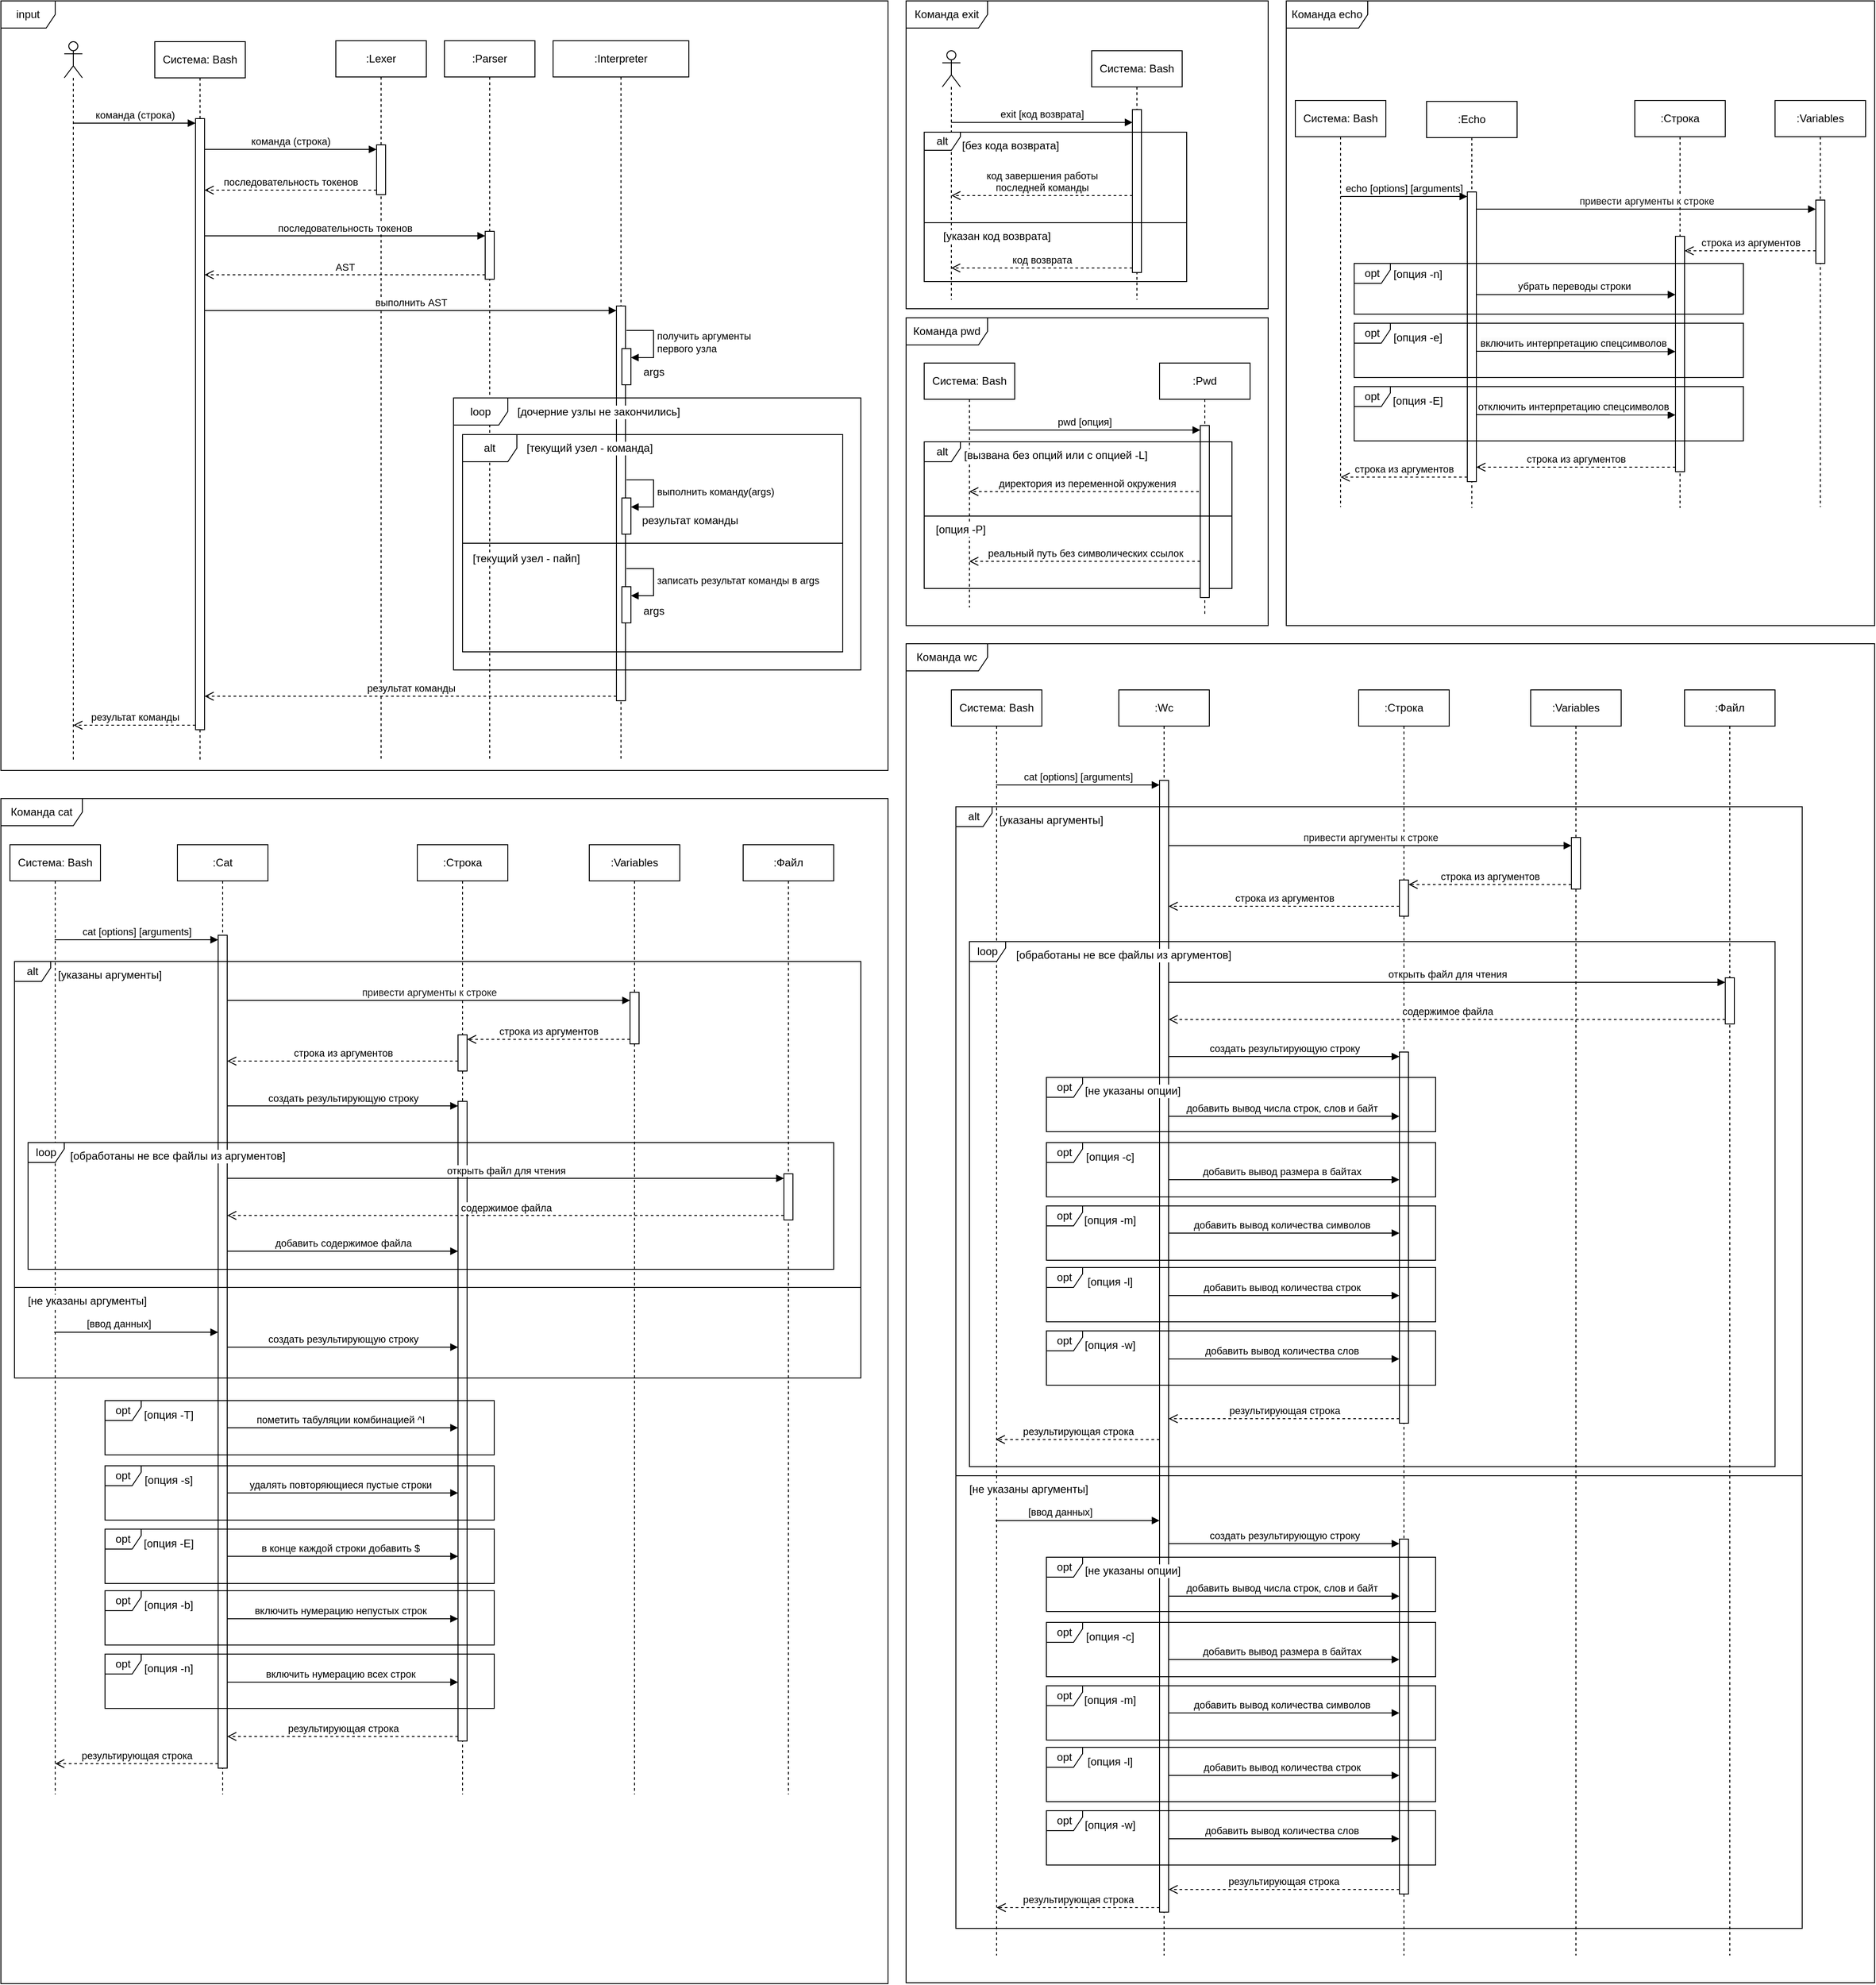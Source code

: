 <mxfile version="26.1.3" pages="2">
  <diagram id="SRlsTDRLISpe0ekb4Mid" name="Sequence">
    <mxGraphModel grid="1" page="1" gridSize="10" guides="1" tooltips="1" connect="1" arrows="1" fold="1" pageScale="1" pageWidth="1100" pageHeight="850" math="0" shadow="0">
      <root>
        <mxCell id="0" />
        <mxCell id="1" parent="0" />
        <mxCell id="CeoebpaGV3GNvcdEN3VN-1" value="&lt;div style=&quot;text-align: left;&quot;&gt;добавить вывод размера в байтах&lt;/div&gt;" style="html=1;verticalAlign=bottom;startArrow=oval;endArrow=block;startSize=8;curved=0;rounded=0;fontColor=default;labelBackgroundColor=none;" edge="1" parent="1">
          <mxGeometry relative="1" as="geometry">
            <mxPoint x="2405" y="-358" as="sourcePoint" />
            <mxPoint x="2665" y="-358" as="targetPoint" />
          </mxGeometry>
        </mxCell>
        <mxCell id="CeoebpaGV3GNvcdEN3VN-2" value="&lt;div style=&quot;text-align: left;&quot;&gt;добавить вывод количества символов&lt;/div&gt;" style="html=1;verticalAlign=bottom;startArrow=oval;endArrow=block;startSize=8;curved=0;rounded=0;fontColor=default;labelBackgroundColor=none;" edge="1" parent="1">
          <mxGeometry relative="1" as="geometry">
            <mxPoint x="2405" y="-299" as="sourcePoint" />
            <mxPoint x="2665" y="-299" as="targetPoint" />
          </mxGeometry>
        </mxCell>
        <mxCell id="CeoebpaGV3GNvcdEN3VN-3" value="&lt;div style=&quot;text-align: left;&quot;&gt;добавить вывод количества слов&lt;/div&gt;" style="html=1;verticalAlign=bottom;startArrow=oval;endArrow=block;startSize=8;curved=0;rounded=0;fontColor=default;labelBackgroundColor=none;" edge="1" parent="1">
          <mxGeometry relative="1" as="geometry">
            <mxPoint x="2405" y="-160" as="sourcePoint" />
            <mxPoint x="2665" y="-160" as="targetPoint" />
          </mxGeometry>
        </mxCell>
        <mxCell id="CeoebpaGV3GNvcdEN3VN-4" value="&lt;div style=&quot;text-align: left;&quot;&gt;добавить вывод количества строк&lt;/div&gt;" style="html=1;verticalAlign=bottom;startArrow=oval;endArrow=block;startSize=8;curved=0;rounded=0;fontColor=default;labelBackgroundColor=none;" edge="1" parent="1">
          <mxGeometry relative="1" as="geometry">
            <mxPoint x="2405" y="-230" as="sourcePoint" />
            <mxPoint x="2665" y="-230" as="targetPoint" />
          </mxGeometry>
        </mxCell>
        <mxCell id="CeoebpaGV3GNvcdEN3VN-5" value="&lt;div style=&quot;text-align: left;&quot;&gt;&lt;span style=&quot;background-color: transparent; color: light-dark(rgb(0, 0, 0), rgb(255, 255, 255));&quot;&gt;добавить вывод&lt;/span&gt;&amp;nbsp;числа строк, слов и байт&lt;/div&gt;" style="html=1;verticalAlign=bottom;startArrow=oval;endArrow=block;startSize=8;curved=0;rounded=0;fontColor=default;labelBackgroundColor=none;" edge="1" parent="1">
          <mxGeometry relative="1" as="geometry">
            <mxPoint x="2405" y="-428" as="sourcePoint" />
            <mxPoint x="2665" y="-428" as="targetPoint" />
          </mxGeometry>
        </mxCell>
        <mxCell id="CeoebpaGV3GNvcdEN3VN-6" value="&lt;div style=&quot;text-align: left;&quot;&gt;добавить вывод размера в байтах&lt;/div&gt;" style="html=1;verticalAlign=bottom;startArrow=oval;endArrow=block;startSize=8;curved=0;rounded=0;fontColor=default;labelBackgroundColor=none;" edge="1" parent="1">
          <mxGeometry relative="1" as="geometry">
            <mxPoint x="2405" y="172" as="sourcePoint" />
            <mxPoint x="2665" y="172" as="targetPoint" />
          </mxGeometry>
        </mxCell>
        <mxCell id="CeoebpaGV3GNvcdEN3VN-7" value="&lt;div style=&quot;text-align: left;&quot;&gt;добавить вывод количества символов&lt;/div&gt;" style="html=1;verticalAlign=bottom;startArrow=oval;endArrow=block;startSize=8;curved=0;rounded=0;fontColor=default;labelBackgroundColor=none;" edge="1" parent="1">
          <mxGeometry relative="1" as="geometry">
            <mxPoint x="2405" y="231" as="sourcePoint" />
            <mxPoint x="2665" y="231" as="targetPoint" />
          </mxGeometry>
        </mxCell>
        <mxCell id="CeoebpaGV3GNvcdEN3VN-8" value="&lt;div style=&quot;text-align: left;&quot;&gt;добавить вывод количества слов&lt;/div&gt;" style="html=1;verticalAlign=bottom;startArrow=oval;endArrow=block;startSize=8;curved=0;rounded=0;fontColor=default;labelBackgroundColor=none;" edge="1" parent="1">
          <mxGeometry relative="1" as="geometry">
            <mxPoint x="2405" y="370" as="sourcePoint" />
            <mxPoint x="2665" y="370" as="targetPoint" />
          </mxGeometry>
        </mxCell>
        <mxCell id="CeoebpaGV3GNvcdEN3VN-9" value="&lt;div style=&quot;text-align: left;&quot;&gt;добавить вывод количества строк&lt;/div&gt;" style="html=1;verticalAlign=bottom;startArrow=oval;endArrow=block;startSize=8;curved=0;rounded=0;fontColor=default;labelBackgroundColor=none;" edge="1" parent="1">
          <mxGeometry relative="1" as="geometry">
            <mxPoint x="2405" y="300" as="sourcePoint" />
            <mxPoint x="2665" y="300" as="targetPoint" />
          </mxGeometry>
        </mxCell>
        <mxCell id="CeoebpaGV3GNvcdEN3VN-10" value="&lt;div style=&quot;text-align: left;&quot;&gt;&lt;span style=&quot;background-color: transparent; color: light-dark(rgb(0, 0, 0), rgb(255, 255, 255));&quot;&gt;добавить вывод&lt;/span&gt;&amp;nbsp;числа строк, слов и байт&lt;/div&gt;" style="html=1;verticalAlign=bottom;startArrow=oval;endArrow=block;startSize=8;curved=0;rounded=0;fontColor=default;labelBackgroundColor=none;" edge="1" parent="1">
          <mxGeometry relative="1" as="geometry">
            <mxPoint x="2405" y="102" as="sourcePoint" />
            <mxPoint x="2665" y="102" as="targetPoint" />
          </mxGeometry>
        </mxCell>
        <mxCell id="CeoebpaGV3GNvcdEN3VN-11" value="Система: Bash" style="shape=umlLifeline;perimeter=lifelinePerimeter;whiteSpace=wrap;html=1;container=1;dropTarget=0;collapsible=0;recursiveResize=0;outlineConnect=0;portConstraint=eastwest;newEdgeStyle={&quot;curved&quot;:0,&quot;rounded&quot;:0};" vertex="1" parent="1">
          <mxGeometry x="2140" y="-1260" width="100" height="270" as="geometry" />
        </mxCell>
        <mxCell id="CeoebpaGV3GNvcdEN3VN-12" value="" style="rounded=0;whiteSpace=wrap;html=1;fillColor=none;labelBackgroundColor=none;" vertex="1" parent="1">
          <mxGeometry x="2140" y="-1091" width="340" height="80" as="geometry" />
        </mxCell>
        <mxCell id="CeoebpaGV3GNvcdEN3VN-13" value="&lt;div style=&quot;text-align: left;&quot;&gt;удалять повторяющиеся пустые строки&lt;/div&gt;" style="html=1;verticalAlign=bottom;startArrow=oval;endArrow=block;startSize=8;curved=0;rounded=0;fontColor=default;labelBackgroundColor=none;" edge="1" parent="1">
          <mxGeometry relative="1" as="geometry">
            <mxPoint x="1365" y="-12" as="sourcePoint" />
            <mxPoint x="1625.0" y="-12" as="targetPoint" />
          </mxGeometry>
        </mxCell>
        <mxCell id="CeoebpaGV3GNvcdEN3VN-14" value="&lt;div style=&quot;text-align: left;&quot;&gt;в конце каждой строки добавить $&lt;/div&gt;" style="html=1;verticalAlign=bottom;startArrow=oval;endArrow=block;startSize=8;curved=0;rounded=0;fontColor=default;labelBackgroundColor=none;" edge="1" parent="1">
          <mxGeometry relative="1" as="geometry">
            <mxPoint x="1365" y="58" as="sourcePoint" />
            <mxPoint x="1625.0" y="58" as="targetPoint" />
          </mxGeometry>
        </mxCell>
        <mxCell id="CeoebpaGV3GNvcdEN3VN-15" value="&lt;div style=&quot;text-align: left;&quot;&gt;&lt;span style=&quot;background-color: transparent;&quot;&gt;включить нумерацию всех строк&lt;/span&gt;&lt;/div&gt;" style="html=1;verticalAlign=bottom;startArrow=oval;endArrow=block;startSize=8;curved=0;rounded=0;fontColor=default;labelBackgroundColor=none;" edge="1" parent="1">
          <mxGeometry relative="1" as="geometry">
            <mxPoint x="1365" y="197" as="sourcePoint" />
            <mxPoint x="1625.0" y="197" as="targetPoint" />
          </mxGeometry>
        </mxCell>
        <mxCell id="CeoebpaGV3GNvcdEN3VN-16" value="&lt;span style=&quot;color: rgb(0, 0, 0); text-align: left; background-color: rgb(251, 251, 251);&quot;&gt;отключить&amp;nbsp;&lt;/span&gt;&lt;span style=&quot;background-color: light-dark(rgb(251, 251, 251), rgb(21, 21, 21)); color: light-dark(rgb(0, 0, 0), rgb(237, 237, 237)); text-align: left;&quot;&gt;интерпретацию&amp;nbsp;&lt;/span&gt;&lt;span style=&quot;background-color: light-dark(rgb(251, 251, 251), rgb(21, 21, 21)); color: light-dark(rgb(0, 0, 0), rgb(237, 237, 237)); text-align: left;&quot;&gt;спецсимволов&lt;/span&gt;" style="html=1;verticalAlign=bottom;startArrow=oval;endArrow=block;startSize=8;curved=0;rounded=0;fontColor=default;labelBackgroundColor=none;" edge="1" parent="1">
          <mxGeometry relative="1" as="geometry">
            <mxPoint x="2745" y="-1203" as="sourcePoint" />
            <mxPoint x="2970" y="-1202.68" as="targetPoint" />
          </mxGeometry>
        </mxCell>
        <mxCell id="CeoebpaGV3GNvcdEN3VN-17" value="[опция -E]" style="text;html=1;align=center;verticalAlign=middle;resizable=0;points=[];autosize=1;strokeColor=none;fillColor=none;labelBackgroundColor=none;" vertex="1" parent="1">
          <mxGeometry x="2645" y="-1233" width="80" height="30" as="geometry" />
        </mxCell>
        <mxCell id="CeoebpaGV3GNvcdEN3VN-18" value="&lt;br style=&quot;font-size: 12px; text-wrap-mode: wrap;&quot;&gt;&lt;span style=&quot;color: rgb(0, 0, 0); text-align: left; background-color: rgb(251, 251, 251);&quot;&gt;включить&amp;nbsp;&lt;/span&gt;&lt;span style=&quot;background-color: light-dark(rgb(251, 251, 251), rgb(21, 21, 21)); color: light-dark(rgb(0, 0, 0), rgb(237, 237, 237)); text-align: left;&quot;&gt;интерпретацию&amp;nbsp;&lt;/span&gt;&lt;span style=&quot;background-color: light-dark(rgb(251, 251, 251), rgb(21, 21, 21)); color: light-dark(rgb(0, 0, 0), rgb(237, 237, 237)); text-align: left;&quot;&gt;спецсимволов&lt;/span&gt;" style="html=1;verticalAlign=bottom;startArrow=oval;endArrow=block;startSize=8;curved=0;rounded=0;fontColor=default;labelBackgroundColor=none;" edge="1" parent="1">
          <mxGeometry relative="1" as="geometry">
            <mxPoint x="2745" y="-1273" as="sourcePoint" />
            <mxPoint x="2970" y="-1272.68" as="targetPoint" />
          </mxGeometry>
        </mxCell>
        <mxCell id="CeoebpaGV3GNvcdEN3VN-19" value="&lt;span style=&quot;text-align: left; background-color: rgb(255, 255, 255);&quot;&gt;убрать переводы&amp;nbsp;&lt;/span&gt;&lt;span style=&quot;text-align: left; background-color: transparent; color: light-dark(rgb(0, 0, 0), rgb(255, 255, 255));&quot;&gt;строки&lt;/span&gt;" style="html=1;verticalAlign=bottom;startArrow=oval;endArrow=block;startSize=8;curved=0;rounded=0;fontColor=default;labelBackgroundColor=none;" edge="1" parent="1">
          <mxGeometry relative="1" as="geometry">
            <mxPoint x="2745" y="-1335.59" as="sourcePoint" />
            <mxPoint x="2970" y="-1335.59" as="targetPoint" />
          </mxGeometry>
        </mxCell>
        <mxCell id="CeoebpaGV3GNvcdEN3VN-20" value="" style="rounded=0;whiteSpace=wrap;html=1;fillColor=none;labelBackgroundColor=none;" vertex="1" parent="1">
          <mxGeometry x="2140" y="-1415" width="290" height="65" as="geometry" />
        </mxCell>
        <mxCell id="CeoebpaGV3GNvcdEN3VN-21" value="Система: Bash" style="shape=umlLifeline;perimeter=lifelinePerimeter;whiteSpace=wrap;html=1;container=1;dropTarget=0;collapsible=0;recursiveResize=0;outlineConnect=0;portConstraint=eastwest;newEdgeStyle={&quot;edgeStyle&quot;:&quot;elbowEdgeStyle&quot;,&quot;elbow&quot;:&quot;vertical&quot;,&quot;curved&quot;:0,&quot;rounded&quot;:0};labelBackgroundColor=none;" vertex="1" parent="1">
          <mxGeometry x="2325" y="-1605" width="100" height="275" as="geometry" />
        </mxCell>
        <mxCell id="CeoebpaGV3GNvcdEN3VN-22" value="" style="html=1;points=[[0,0,0,0,5],[0,1,0,0,-5],[1,0,0,0,5],[1,1,0,0,-5]];perimeter=orthogonalPerimeter;outlineConnect=0;targetShapes=umlLifeline;portConstraint=eastwest;newEdgeStyle={&quot;curved&quot;:0,&quot;rounded&quot;:0};labelBackgroundColor=none;" vertex="1" parent="CeoebpaGV3GNvcdEN3VN-21">
          <mxGeometry x="45" y="65" width="10" height="180" as="geometry" />
        </mxCell>
        <mxCell id="CeoebpaGV3GNvcdEN3VN-23" value="" style="shape=umlLifeline;perimeter=lifelinePerimeter;whiteSpace=wrap;html=1;container=1;dropTarget=0;collapsible=0;recursiveResize=0;outlineConnect=0;portConstraint=eastwest;newEdgeStyle={&quot;curved&quot;:0,&quot;rounded&quot;:0};participant=umlActor;labelBackgroundColor=none;" vertex="1" parent="1">
          <mxGeometry x="2160" y="-1605" width="20" height="275" as="geometry" />
        </mxCell>
        <mxCell id="CeoebpaGV3GNvcdEN3VN-24" value="Команда exit" style="shape=umlFrame;whiteSpace=wrap;html=1;pointerEvents=0;width=90;height=30;labelBackgroundColor=none;" vertex="1" parent="1">
          <mxGeometry x="2120" y="-1660" width="400" height="340" as="geometry" />
        </mxCell>
        <mxCell id="CeoebpaGV3GNvcdEN3VN-25" value="alt" style="shape=umlFrame;whiteSpace=wrap;html=1;pointerEvents=0;width=40;height=20;labelBackgroundColor=none;" vertex="1" parent="1">
          <mxGeometry x="2140" y="-1515" width="290" height="100" as="geometry" />
        </mxCell>
        <mxCell id="CeoebpaGV3GNvcdEN3VN-26" value="[без кода возврата]" style="text;html=1;align=center;verticalAlign=middle;resizable=0;points=[];autosize=1;strokeColor=none;fillColor=none;labelBackgroundColor=none;" vertex="1" parent="1">
          <mxGeometry x="2170" y="-1515" width="130" height="30" as="geometry" />
        </mxCell>
        <mxCell id="CeoebpaGV3GNvcdEN3VN-27" value="&amp;nbsp;код завершения работы&amp;nbsp;&lt;div&gt;последней команды&lt;/div&gt;" style="html=1;verticalAlign=bottom;endArrow=open;dashed=1;endSize=8;curved=0;rounded=0;exitX=0;exitY=1;exitDx=0;exitDy=-5;labelBackgroundColor=none;fontColor=default;" edge="1" parent="1">
          <mxGeometry relative="1" as="geometry">
            <mxPoint x="2170.001" y="-1445" as="targetPoint" />
            <mxPoint x="2370.27" y="-1445" as="sourcePoint" />
          </mxGeometry>
        </mxCell>
        <mxCell id="CeoebpaGV3GNvcdEN3VN-28" value="[указан код возврата]" style="text;html=1;align=center;verticalAlign=middle;resizable=0;points=[];autosize=1;strokeColor=none;fillColor=none;labelBackgroundColor=default;" vertex="1" parent="1">
          <mxGeometry x="2150" y="-1415" width="140" height="30" as="geometry" />
        </mxCell>
        <mxCell id="CeoebpaGV3GNvcdEN3VN-29" value="код возврата" style="html=1;verticalAlign=bottom;endArrow=open;dashed=1;endSize=8;curved=0;rounded=0;exitX=0;exitY=1;exitDx=0;exitDy=-5;labelBackgroundColor=none;fontColor=default;" edge="1" parent="1" source="CeoebpaGV3GNvcdEN3VN-22">
          <mxGeometry relative="1" as="geometry">
            <mxPoint x="2169.731" y="-1365" as="targetPoint" />
          </mxGeometry>
        </mxCell>
        <mxCell id="CeoebpaGV3GNvcdEN3VN-30" value="exit [код возврата]" style="html=1;verticalAlign=bottom;endArrow=block;curved=0;rounded=0;labelBackgroundColor=none;fontColor=default;" edge="1" parent="1">
          <mxGeometry relative="1" as="geometry">
            <mxPoint x="2170.001" y="-1525.77" as="sourcePoint" />
            <mxPoint x="2370.27" y="-1525.77" as="targetPoint" />
          </mxGeometry>
        </mxCell>
        <mxCell id="CeoebpaGV3GNvcdEN3VN-31" value="Команда pwd" style="shape=umlFrame;whiteSpace=wrap;html=1;pointerEvents=0;width=90;height=30;labelBackgroundColor=none;" vertex="1" parent="1">
          <mxGeometry x="2120" y="-1310" width="400" height="340" as="geometry" />
        </mxCell>
        <mxCell id="CeoebpaGV3GNvcdEN3VN-32" value=":Pwd" style="shape=umlLifeline;perimeter=lifelinePerimeter;whiteSpace=wrap;html=1;container=1;dropTarget=0;collapsible=0;recursiveResize=0;outlineConnect=0;portConstraint=eastwest;newEdgeStyle={&quot;edgeStyle&quot;:&quot;elbowEdgeStyle&quot;,&quot;elbow&quot;:&quot;vertical&quot;,&quot;curved&quot;:0,&quot;rounded&quot;:0};labelBackgroundColor=none;" vertex="1" parent="1">
          <mxGeometry x="2400" y="-1260" width="100" height="280" as="geometry" />
        </mxCell>
        <mxCell id="CeoebpaGV3GNvcdEN3VN-33" value="&lt;div&gt;директория из переменной&amp;nbsp;&lt;span style=&quot;background-color: light-dark(#ffffff, var(--ge-dark-color, #121212)); color: light-dark(rgb(0, 0, 0), rgb(255, 255, 255));&quot;&gt;окружения&lt;/span&gt;&lt;/div&gt;" style="html=1;verticalAlign=bottom;endArrow=open;dashed=1;endSize=8;curved=0;rounded=0;labelBackgroundColor=none;fontColor=default;" edge="1" parent="CeoebpaGV3GNvcdEN3VN-32">
          <mxGeometry relative="1" as="geometry">
            <mxPoint x="-210.269" y="142" as="targetPoint" />
            <mxPoint x="49.5" y="142" as="sourcePoint" />
          </mxGeometry>
        </mxCell>
        <mxCell id="CeoebpaGV3GNvcdEN3VN-34" value="" style="html=1;points=[[0,0,0,0,5],[0,1,0,0,-5],[1,0,0,0,5],[1,1,0,0,-5]];perimeter=orthogonalPerimeter;outlineConnect=0;targetShapes=umlLifeline;portConstraint=eastwest;newEdgeStyle={&quot;curved&quot;:0,&quot;rounded&quot;:0};labelBackgroundColor=none;" vertex="1" parent="CeoebpaGV3GNvcdEN3VN-32">
          <mxGeometry x="45" y="69" width="10" height="190" as="geometry" />
        </mxCell>
        <mxCell id="CeoebpaGV3GNvcdEN3VN-35" value="[вызвана без опций или с опцией -L]" style="text;html=1;align=center;verticalAlign=middle;resizable=0;points=[];autosize=1;strokeColor=none;fillColor=none;labelBackgroundColor=default;" vertex="1" parent="1">
          <mxGeometry x="2170" y="-1173" width="230" height="30" as="geometry" />
        </mxCell>
        <mxCell id="CeoebpaGV3GNvcdEN3VN-36" value="Команда echo" style="shape=umlFrame;whiteSpace=wrap;html=1;pointerEvents=0;width=90;height=30;labelBackgroundColor=none;" vertex="1" parent="1">
          <mxGeometry x="2540" y="-1660" width="650" height="690" as="geometry" />
        </mxCell>
        <mxCell id="CeoebpaGV3GNvcdEN3VN-37" value=":Echo" style="shape=umlLifeline;perimeter=lifelinePerimeter;whiteSpace=wrap;html=1;container=1;dropTarget=0;collapsible=0;recursiveResize=0;outlineConnect=0;portConstraint=eastwest;newEdgeStyle={&quot;edgeStyle&quot;:&quot;elbowEdgeStyle&quot;,&quot;elbow&quot;:&quot;vertical&quot;,&quot;curved&quot;:0,&quot;rounded&quot;:0};labelBackgroundColor=none;" vertex="1" parent="1">
          <mxGeometry x="2695" y="-1549" width="100" height="449" as="geometry" />
        </mxCell>
        <mxCell id="CeoebpaGV3GNvcdEN3VN-38" value="" style="html=1;points=[[0,0,0,0,5],[0,1,0,0,-5],[1,0,0,0,5],[1,1,0,0,-5]];perimeter=orthogonalPerimeter;outlineConnect=0;targetShapes=umlLifeline;portConstraint=eastwest;newEdgeStyle={&quot;curved&quot;:0,&quot;rounded&quot;:0};labelBackgroundColor=none;" vertex="1" parent="CeoebpaGV3GNvcdEN3VN-37">
          <mxGeometry x="45" y="100" width="10" height="320" as="geometry" />
        </mxCell>
        <mxCell id="CeoebpaGV3GNvcdEN3VN-39" value="echo [options] [arguments]" style="html=1;verticalAlign=bottom;endArrow=block;curved=0;rounded=0;entryX=0;entryY=0;entryDx=0;entryDy=5;labelBackgroundColor=none;fontColor=default;" edge="1" parent="1" source="CeoebpaGV3GNvcdEN3VN-73" target="CeoebpaGV3GNvcdEN3VN-38">
          <mxGeometry relative="1" as="geometry">
            <mxPoint x="2559.389" y="-1444" as="sourcePoint" />
          </mxGeometry>
        </mxCell>
        <mxCell id="CeoebpaGV3GNvcdEN3VN-40" value="строка из аргументов" style="html=1;verticalAlign=bottom;endArrow=open;dashed=1;endSize=8;curved=0;rounded=0;exitX=0;exitY=1;exitDx=0;exitDy=-5;labelBackgroundColor=none;fontColor=default;" edge="1" parent="1" source="CeoebpaGV3GNvcdEN3VN-38" target="CeoebpaGV3GNvcdEN3VN-73">
          <mxGeometry relative="1" as="geometry">
            <mxPoint x="2559.389" y="-1134" as="targetPoint" />
          </mxGeometry>
        </mxCell>
        <mxCell id="CeoebpaGV3GNvcdEN3VN-41" value="[опция -n]" style="text;html=1;align=center;verticalAlign=middle;resizable=0;points=[];autosize=1;strokeColor=none;fillColor=none;labelBackgroundColor=none;" vertex="1" parent="1">
          <mxGeometry x="2645" y="-1373" width="80" height="30" as="geometry" />
        </mxCell>
        <mxCell id="CeoebpaGV3GNvcdEN3VN-42" value="[опция -e]" style="text;html=1;align=center;verticalAlign=middle;resizable=0;points=[];autosize=1;strokeColor=none;fillColor=none;labelBackgroundColor=none;" vertex="1" parent="1">
          <mxGeometry x="2645" y="-1303" width="80" height="30" as="geometry" />
        </mxCell>
        <mxCell id="CeoebpaGV3GNvcdEN3VN-43" value=":Строка" style="shape=umlLifeline;perimeter=lifelinePerimeter;whiteSpace=wrap;html=1;container=1;dropTarget=0;collapsible=0;recursiveResize=0;outlineConnect=0;portConstraint=eastwest;newEdgeStyle={&quot;curved&quot;:0,&quot;rounded&quot;:0};labelBackgroundColor=none;" vertex="1" parent="1">
          <mxGeometry x="2925" y="-1550" width="100" height="450" as="geometry" />
        </mxCell>
        <mxCell id="CeoebpaGV3GNvcdEN3VN-44" value="" style="html=1;points=[[0,0,0,0,5],[0,1,0,0,-5],[1,0,0,0,5],[1,1,0,0,-5]];perimeter=orthogonalPerimeter;outlineConnect=0;targetShapes=umlLifeline;portConstraint=eastwest;newEdgeStyle={&quot;curved&quot;:0,&quot;rounded&quot;:0};labelBackgroundColor=none;" vertex="1" parent="CeoebpaGV3GNvcdEN3VN-43">
          <mxGeometry x="45" y="150" width="10" height="260" as="geometry" />
        </mxCell>
        <mxCell id="CeoebpaGV3GNvcdEN3VN-45" value="строка из аргументов" style="html=1;verticalAlign=bottom;endArrow=open;dashed=1;endSize=8;curved=0;rounded=0;exitX=0;exitY=1;exitDx=0;exitDy=-5;fontColor=default;labelBackgroundColor=none;" edge="1" parent="1" source="CeoebpaGV3GNvcdEN3VN-44" target="CeoebpaGV3GNvcdEN3VN-38">
          <mxGeometry relative="1" as="geometry">
            <mxPoint x="2745" y="-1045" as="targetPoint" />
          </mxGeometry>
        </mxCell>
        <mxCell id="CeoebpaGV3GNvcdEN3VN-46" value="opt" style="shape=umlFrame;whiteSpace=wrap;html=1;pointerEvents=0;width=40;height=22;labelBackgroundColor=none;" vertex="1" parent="1">
          <mxGeometry x="2615" y="-1370" width="430" height="56" as="geometry" />
        </mxCell>
        <mxCell id="CeoebpaGV3GNvcdEN3VN-47" value="opt" style="shape=umlFrame;whiteSpace=wrap;html=1;pointerEvents=0;width=40;height=22;labelBackgroundColor=none;" vertex="1" parent="1">
          <mxGeometry x="2615" y="-1304" width="430" height="60" as="geometry" />
        </mxCell>
        <mxCell id="CeoebpaGV3GNvcdEN3VN-48" value="opt" style="shape=umlFrame;whiteSpace=wrap;html=1;pointerEvents=0;width=40;height=22;labelBackgroundColor=none;" vertex="1" parent="1">
          <mxGeometry x="2615" y="-1234" width="430" height="60" as="geometry" />
        </mxCell>
        <mxCell id="CeoebpaGV3GNvcdEN3VN-49" value="&lt;div style=&quot;text-align: left;&quot;&gt;включить нумерацию непустых строк&lt;/div&gt;" style="html=1;verticalAlign=bottom;startArrow=oval;endArrow=block;startSize=8;curved=0;rounded=0;fontColor=default;labelBackgroundColor=none;" edge="1" parent="1">
          <mxGeometry relative="1" as="geometry">
            <mxPoint x="1365" y="127" as="sourcePoint" />
            <mxPoint x="1625.0" y="127" as="targetPoint" />
          </mxGeometry>
        </mxCell>
        <mxCell id="CeoebpaGV3GNvcdEN3VN-50" value="[опция -b]" style="text;html=1;align=center;verticalAlign=middle;resizable=0;points=[];autosize=1;strokeColor=none;fillColor=none;labelBackgroundColor=none;" vertex="1" parent="1">
          <mxGeometry x="1265" y="97" width="80" height="30" as="geometry" />
        </mxCell>
        <mxCell id="CeoebpaGV3GNvcdEN3VN-51" value="&lt;div style=&quot;text-align: left;&quot;&gt;&lt;span style=&quot;background-color: transparent;&quot;&gt;пометить табуляции комбинацией ^I&lt;/span&gt;&lt;/div&gt;" style="html=1;verticalAlign=bottom;startArrow=oval;endArrow=block;startSize=8;curved=0;rounded=0;fontColor=default;labelBackgroundColor=none;" edge="1" parent="1">
          <mxGeometry relative="1" as="geometry">
            <mxPoint x="1365" y="-84" as="sourcePoint" />
            <mxPoint x="1625.0" y="-84" as="targetPoint" />
          </mxGeometry>
        </mxCell>
        <mxCell id="CeoebpaGV3GNvcdEN3VN-52" value="Команда cat" style="shape=umlFrame;whiteSpace=wrap;html=1;pointerEvents=0;width=90;height=30;labelBackgroundColor=none;" vertex="1" parent="1">
          <mxGeometry x="1120" y="-779" width="980" height="1309" as="geometry" />
        </mxCell>
        <mxCell id="CeoebpaGV3GNvcdEN3VN-53" value=":Cat" style="shape=umlLifeline;perimeter=lifelinePerimeter;whiteSpace=wrap;html=1;container=1;dropTarget=0;collapsible=0;recursiveResize=0;outlineConnect=0;portConstraint=eastwest;newEdgeStyle={&quot;edgeStyle&quot;:&quot;elbowEdgeStyle&quot;,&quot;elbow&quot;:&quot;vertical&quot;,&quot;curved&quot;:0,&quot;rounded&quot;:0};labelBackgroundColor=none;" vertex="1" parent="1">
          <mxGeometry x="1315" y="-728" width="100" height="1049" as="geometry" />
        </mxCell>
        <mxCell id="CeoebpaGV3GNvcdEN3VN-54" value="" style="html=1;points=[[0,0,0,0,5],[0,1,0,0,-5],[1,0,0,0,5],[1,1,0,0,-5]];perimeter=orthogonalPerimeter;outlineConnect=0;targetShapes=umlLifeline;portConstraint=eastwest;newEdgeStyle={&quot;curved&quot;:0,&quot;rounded&quot;:0};labelBackgroundColor=none;" vertex="1" parent="CeoebpaGV3GNvcdEN3VN-53">
          <mxGeometry x="45" y="100" width="10" height="920" as="geometry" />
        </mxCell>
        <mxCell id="CeoebpaGV3GNvcdEN3VN-55" value="cat [options] [arguments]" style="html=1;verticalAlign=bottom;endArrow=block;curved=0;rounded=0;entryX=0;entryY=0;entryDx=0;entryDy=5;labelBackgroundColor=none;fontColor=default;" edge="1" parent="1" target="CeoebpaGV3GNvcdEN3VN-54">
          <mxGeometry relative="1" as="geometry">
            <mxPoint x="1179.389" y="-623.0" as="sourcePoint" />
          </mxGeometry>
        </mxCell>
        <mxCell id="CeoebpaGV3GNvcdEN3VN-56" value="&lt;span style=&quot;background-color: rgb(255, 255, 255);&quot;&gt;результирующая строка&lt;/span&gt;" style="html=1;verticalAlign=bottom;endArrow=open;dashed=1;endSize=8;curved=0;rounded=0;exitX=0;exitY=1;exitDx=0;exitDy=-5;labelBackgroundColor=none;fontColor=default;" edge="1" parent="1" source="CeoebpaGV3GNvcdEN3VN-54" target="CeoebpaGV3GNvcdEN3VN-74">
          <mxGeometry relative="1" as="geometry">
            <mxPoint x="1179.389" y="-143.0" as="targetPoint" />
          </mxGeometry>
        </mxCell>
        <mxCell id="CeoebpaGV3GNvcdEN3VN-57" value="[опция -T]" style="text;html=1;align=center;verticalAlign=middle;resizable=0;points=[];autosize=1;strokeColor=none;fillColor=none;labelBackgroundColor=none;" vertex="1" parent="1">
          <mxGeometry x="1265" y="-113" width="80" height="30" as="geometry" />
        </mxCell>
        <mxCell id="CeoebpaGV3GNvcdEN3VN-58" value=":Строка" style="shape=umlLifeline;perimeter=lifelinePerimeter;whiteSpace=wrap;html=1;container=1;dropTarget=0;collapsible=0;recursiveResize=0;outlineConnect=0;portConstraint=eastwest;newEdgeStyle={&quot;curved&quot;:0,&quot;rounded&quot;:0};labelBackgroundColor=none;" vertex="1" parent="1">
          <mxGeometry x="1580" y="-728" width="100" height="1049" as="geometry" />
        </mxCell>
        <mxCell id="CeoebpaGV3GNvcdEN3VN-59" value="" style="html=1;points=[[0,0,0,0,5],[0,1,0,0,-5],[1,0,0,0,5],[1,1,0,0,-5]];perimeter=orthogonalPerimeter;outlineConnect=0;targetShapes=umlLifeline;portConstraint=eastwest;newEdgeStyle={&quot;curved&quot;:0,&quot;rounded&quot;:0};labelBackgroundColor=none;" vertex="1" parent="CeoebpaGV3GNvcdEN3VN-58">
          <mxGeometry x="45" y="210" width="10" height="40" as="geometry" />
        </mxCell>
        <mxCell id="CeoebpaGV3GNvcdEN3VN-60" value="" style="html=1;points=[[0,0,0,0,5],[0,1,0,0,-5],[1,0,0,0,5],[1,1,0,0,-5]];perimeter=orthogonalPerimeter;outlineConnect=0;targetShapes=umlLifeline;portConstraint=eastwest;newEdgeStyle={&quot;curved&quot;:0,&quot;rounded&quot;:0};" vertex="1" parent="CeoebpaGV3GNvcdEN3VN-58">
          <mxGeometry x="45" y="283.5" width="10" height="706.5" as="geometry" />
        </mxCell>
        <mxCell id="CeoebpaGV3GNvcdEN3VN-61" value="opt" style="shape=umlFrame;whiteSpace=wrap;html=1;pointerEvents=0;width=40;height=22;labelBackgroundColor=none;" vertex="1" parent="1">
          <mxGeometry x="1235" y="-114" width="430" height="60" as="geometry" />
        </mxCell>
        <mxCell id="CeoebpaGV3GNvcdEN3VN-62" value="opt" style="shape=umlFrame;whiteSpace=wrap;html=1;pointerEvents=0;width=40;height=22;labelBackgroundColor=none;" vertex="1" parent="1">
          <mxGeometry x="1235" y="96" width="430" height="60" as="geometry" />
        </mxCell>
        <mxCell id="CeoebpaGV3GNvcdEN3VN-63" value="[опция -n]" style="text;html=1;align=center;verticalAlign=middle;resizable=0;points=[];autosize=1;strokeColor=none;fillColor=none;labelBackgroundColor=none;" vertex="1" parent="1">
          <mxGeometry x="1265" y="167" width="80" height="30" as="geometry" />
        </mxCell>
        <mxCell id="CeoebpaGV3GNvcdEN3VN-64" value="opt" style="shape=umlFrame;whiteSpace=wrap;html=1;pointerEvents=0;width=40;height=22;labelBackgroundColor=none;" vertex="1" parent="1">
          <mxGeometry x="1235" y="166" width="430" height="60" as="geometry" />
        </mxCell>
        <mxCell id="CeoebpaGV3GNvcdEN3VN-65" value="[опция -s]" style="text;html=1;align=center;verticalAlign=middle;resizable=0;points=[];autosize=1;strokeColor=none;fillColor=none;labelBackgroundColor=none;" vertex="1" parent="1">
          <mxGeometry x="1265" y="-41" width="80" height="30" as="geometry" />
        </mxCell>
        <mxCell id="CeoebpaGV3GNvcdEN3VN-66" value="opt" style="shape=umlFrame;whiteSpace=wrap;html=1;pointerEvents=0;width=40;height=22;labelBackgroundColor=none;" vertex="1" parent="1">
          <mxGeometry x="1235" y="-42" width="430" height="60" as="geometry" />
        </mxCell>
        <mxCell id="CeoebpaGV3GNvcdEN3VN-67" value="[опция -E]" style="text;html=1;align=center;verticalAlign=middle;resizable=0;points=[];autosize=1;strokeColor=none;fillColor=none;labelBackgroundColor=none;" vertex="1" parent="1">
          <mxGeometry x="1265" y="29" width="80" height="30" as="geometry" />
        </mxCell>
        <mxCell id="CeoebpaGV3GNvcdEN3VN-68" value="opt" style="shape=umlFrame;whiteSpace=wrap;html=1;pointerEvents=0;width=40;height=22;labelBackgroundColor=none;" vertex="1" parent="1">
          <mxGeometry x="1235" y="28" width="430" height="60" as="geometry" />
        </mxCell>
        <mxCell id="CeoebpaGV3GNvcdEN3VN-69" value="[опция -P]" style="text;html=1;align=center;verticalAlign=middle;resizable=0;points=[];autosize=1;strokeColor=none;fillColor=none;labelBackgroundColor=default;" vertex="1" parent="1">
          <mxGeometry x="2140" y="-1091" width="80" height="30" as="geometry" />
        </mxCell>
        <mxCell id="CeoebpaGV3GNvcdEN3VN-70" value="alt" style="shape=umlFrame;whiteSpace=wrap;html=1;pointerEvents=0;width=40;height=22;labelBackgroundColor=none;" vertex="1" parent="1">
          <mxGeometry x="2140" y="-1173" width="340" height="82" as="geometry" />
        </mxCell>
        <mxCell id="CeoebpaGV3GNvcdEN3VN-71" value="реальный путь без символических ссылок" style="html=1;verticalAlign=bottom;endArrow=open;dashed=1;endSize=8;curved=0;rounded=0;exitX=0;exitY=1;exitDx=0;exitDy=-5;labelBackgroundColor=none;fontColor=default;" edge="1" parent="1">
          <mxGeometry relative="1" as="geometry">
            <mxPoint x="2189.731" y="-1041" as="targetPoint" />
            <mxPoint x="2445" y="-1041" as="sourcePoint" />
          </mxGeometry>
        </mxCell>
        <mxCell id="CeoebpaGV3GNvcdEN3VN-72" value="pwd [опция]" style="html=1;verticalAlign=bottom;endArrow=block;curved=0;rounded=0;entryX=0;entryY=0;entryDx=0;entryDy=5;labelBackgroundColor=none;fontColor=default;" edge="1" parent="1" target="CeoebpaGV3GNvcdEN3VN-34">
          <mxGeometry relative="1" as="geometry">
            <mxPoint x="2189.731" y="-1186.0" as="sourcePoint" />
          </mxGeometry>
        </mxCell>
        <mxCell id="CeoebpaGV3GNvcdEN3VN-73" value="Система: Bash" style="shape=umlLifeline;perimeter=lifelinePerimeter;whiteSpace=wrap;html=1;container=1;dropTarget=0;collapsible=0;recursiveResize=0;outlineConnect=0;portConstraint=eastwest;newEdgeStyle={&quot;curved&quot;:0,&quot;rounded&quot;:0};" vertex="1" parent="1">
          <mxGeometry x="2550" y="-1550" width="100" height="449" as="geometry" />
        </mxCell>
        <mxCell id="CeoebpaGV3GNvcdEN3VN-74" value="Система: Bash" style="shape=umlLifeline;perimeter=lifelinePerimeter;whiteSpace=wrap;html=1;container=1;dropTarget=0;collapsible=0;recursiveResize=0;outlineConnect=0;portConstraint=eastwest;newEdgeStyle={&quot;curved&quot;:0,&quot;rounded&quot;:0};" vertex="1" parent="1">
          <mxGeometry x="1130" y="-728" width="100" height="1049" as="geometry" />
        </mxCell>
        <mxCell id="CeoebpaGV3GNvcdEN3VN-75" value=":Файл" style="shape=umlLifeline;perimeter=lifelinePerimeter;whiteSpace=wrap;html=1;container=1;dropTarget=0;collapsible=0;recursiveResize=0;outlineConnect=0;portConstraint=eastwest;newEdgeStyle={&quot;curved&quot;:0,&quot;rounded&quot;:0};labelBackgroundColor=none;" vertex="1" parent="1">
          <mxGeometry x="1940" y="-728" width="100" height="1049" as="geometry" />
        </mxCell>
        <mxCell id="CeoebpaGV3GNvcdEN3VN-76" value="" style="html=1;points=[[0,0,0,0,5],[0,1,0,0,-5],[1,0,0,0,5],[1,1,0,0,-5]];perimeter=orthogonalPerimeter;outlineConnect=0;targetShapes=umlLifeline;portConstraint=eastwest;newEdgeStyle={&quot;curved&quot;:0,&quot;rounded&quot;:0};" vertex="1" parent="CeoebpaGV3GNvcdEN3VN-75">
          <mxGeometry x="45" y="363.5" width="10" height="51" as="geometry" />
        </mxCell>
        <mxCell id="CeoebpaGV3GNvcdEN3VN-77" value="loop" style="shape=umlFrame;whiteSpace=wrap;html=1;pointerEvents=0;width=40;height=22;labelBackgroundColor=none;" vertex="1" parent="1">
          <mxGeometry x="1150" y="-399" width="890" height="140" as="geometry" />
        </mxCell>
        <mxCell id="CeoebpaGV3GNvcdEN3VN-78" value="[обработаны не все файлы из аргументов]" style="text;html=1;align=center;verticalAlign=middle;resizable=0;points=[];autosize=1;strokeColor=none;fillColor=none;labelBackgroundColor=default;" vertex="1" parent="1">
          <mxGeometry x="1185" y="-399" width="260" height="30" as="geometry" />
        </mxCell>
        <mxCell id="CeoebpaGV3GNvcdEN3VN-79" value="[не указаны аргументы]" style="text;html=1;align=center;verticalAlign=middle;resizable=0;points=[];autosize=1;strokeColor=none;fillColor=none;labelBackgroundColor=default;" vertex="1" parent="1">
          <mxGeometry x="1140" y="-239" width="150" height="30" as="geometry" />
        </mxCell>
        <mxCell id="CeoebpaGV3GNvcdEN3VN-80" value="[ввод данных]" style="html=1;verticalAlign=bottom;endArrow=block;curved=0;rounded=0;labelBackgroundColor=none;fontColor=default;" edge="1" parent="1">
          <mxGeometry x="-0.216" y="1" relative="1" as="geometry">
            <mxPoint x="1178.833" y="-189.5" as="sourcePoint" />
            <mxPoint x="1360" y="-189.5" as="targetPoint" />
            <mxPoint as="offset" />
          </mxGeometry>
        </mxCell>
        <mxCell id="CeoebpaGV3GNvcdEN3VN-81" value=":Variables" style="shape=umlLifeline;perimeter=lifelinePerimeter;whiteSpace=wrap;html=1;container=1;dropTarget=0;collapsible=0;recursiveResize=0;outlineConnect=0;portConstraint=eastwest;newEdgeStyle={&quot;edgeStyle&quot;:&quot;elbowEdgeStyle&quot;,&quot;elbow&quot;:&quot;vertical&quot;,&quot;curved&quot;:0,&quot;rounded&quot;:0};labelBackgroundColor=none;" vertex="1" parent="1">
          <mxGeometry x="3080" y="-1550" width="100" height="449" as="geometry" />
        </mxCell>
        <mxCell id="CeoebpaGV3GNvcdEN3VN-82" value="" style="html=1;points=[[0,0,0,0,5],[0,1,0,0,-5],[1,0,0,0,5],[1,1,0,0,-5]];perimeter=orthogonalPerimeter;outlineConnect=0;targetShapes=umlLifeline;portConstraint=eastwest;newEdgeStyle={&quot;curved&quot;:0,&quot;rounded&quot;:0};labelBackgroundColor=none;" vertex="1" parent="CeoebpaGV3GNvcdEN3VN-81">
          <mxGeometry x="45" y="110" width="10" height="70" as="geometry" />
        </mxCell>
        <mxCell id="CeoebpaGV3GNvcdEN3VN-83" value="&lt;span style=&quot;color: rgb(26, 26, 26); text-align: left;&quot;&gt;привести&amp;nbsp;&lt;/span&gt;&lt;span style=&quot;color: rgb(26, 26, 26); text-align: left;&quot;&gt;аргументы&amp;nbsp;&lt;/span&gt;&lt;span style=&quot;color: rgb(26, 26, 26); text-align: left;&quot;&gt;к строке&lt;/span&gt;" style="html=1;verticalAlign=bottom;endArrow=block;curved=0;rounded=0;fontColor=default;labelBackgroundColor=default;" edge="1" parent="1">
          <mxGeometry relative="1" as="geometry">
            <mxPoint x="2750.0" y="-1430" as="sourcePoint" />
            <mxPoint x="3125" y="-1430" as="targetPoint" />
          </mxGeometry>
        </mxCell>
        <mxCell id="CeoebpaGV3GNvcdEN3VN-84" value="строка из аргументов" style="html=1;verticalAlign=bottom;endArrow=open;dashed=1;endSize=8;curved=0;rounded=0;fontColor=default;labelBackgroundColor=none;entryX=1;entryY=0;entryDx=0;entryDy=5;entryPerimeter=0;" edge="1" parent="1">
          <mxGeometry relative="1" as="geometry">
            <mxPoint x="2980.0" y="-1384" as="targetPoint" />
            <mxPoint x="3125" y="-1384" as="sourcePoint" />
          </mxGeometry>
        </mxCell>
        <mxCell id="CeoebpaGV3GNvcdEN3VN-85" value=":Variables" style="shape=umlLifeline;perimeter=lifelinePerimeter;whiteSpace=wrap;html=1;container=1;dropTarget=0;collapsible=0;recursiveResize=0;outlineConnect=0;portConstraint=eastwest;newEdgeStyle={&quot;edgeStyle&quot;:&quot;elbowEdgeStyle&quot;,&quot;elbow&quot;:&quot;vertical&quot;,&quot;curved&quot;:0,&quot;rounded&quot;:0};labelBackgroundColor=none;" vertex="1" parent="1">
          <mxGeometry x="1770" y="-728" width="100" height="1049" as="geometry" />
        </mxCell>
        <mxCell id="CeoebpaGV3GNvcdEN3VN-86" value="" style="html=1;points=[[0,0,0,0,5],[0,1,0,0,-5],[1,0,0,0,5],[1,1,0,0,-5]];perimeter=orthogonalPerimeter;outlineConnect=0;targetShapes=umlLifeline;portConstraint=eastwest;newEdgeStyle={&quot;curved&quot;:0,&quot;rounded&quot;:0};labelBackgroundColor=none;" vertex="1" parent="CeoebpaGV3GNvcdEN3VN-85">
          <mxGeometry x="45" y="163" width="10" height="57" as="geometry" />
        </mxCell>
        <mxCell id="CeoebpaGV3GNvcdEN3VN-87" value="&lt;span style=&quot;color: rgb(26, 26, 26); text-align: left;&quot;&gt;привести&amp;nbsp;&lt;/span&gt;&lt;span style=&quot;color: rgb(26, 26, 26); text-align: left;&quot;&gt;аргументы&amp;nbsp;&lt;/span&gt;&lt;span style=&quot;color: rgb(26, 26, 26); text-align: left;&quot;&gt;к строке&lt;/span&gt;" style="html=1;verticalAlign=bottom;endArrow=block;curved=0;rounded=0;fontColor=default;labelBackgroundColor=default;" edge="1" parent="1" target="CeoebpaGV3GNvcdEN3VN-86">
          <mxGeometry relative="1" as="geometry">
            <mxPoint x="1370" y="-556" as="sourcePoint" />
            <mxPoint x="1965" y="-559" as="targetPoint" />
            <Array as="points">
              <mxPoint x="1570" y="-556" />
            </Array>
          </mxGeometry>
        </mxCell>
        <mxCell id="CeoebpaGV3GNvcdEN3VN-88" value="строка из аргументов" style="html=1;verticalAlign=bottom;endArrow=open;dashed=1;endSize=8;curved=0;rounded=0;fontColor=default;labelBackgroundColor=none;exitX=0;exitY=1;exitDx=0;exitDy=-5;exitPerimeter=0;" edge="1" parent="1" source="CeoebpaGV3GNvcdEN3VN-86" target="CeoebpaGV3GNvcdEN3VN-59">
          <mxGeometry relative="1" as="geometry">
            <mxPoint x="1635" y="-500" as="targetPoint" />
            <mxPoint x="1965" y="-513" as="sourcePoint" />
          </mxGeometry>
        </mxCell>
        <mxCell id="CeoebpaGV3GNvcdEN3VN-89" value="alt" style="shape=umlFrame;whiteSpace=wrap;html=1;pointerEvents=0;width=40;height=22;labelBackgroundColor=none;" vertex="1" parent="1">
          <mxGeometry x="1135" y="-599" width="935" height="360" as="geometry" />
        </mxCell>
        <mxCell id="CeoebpaGV3GNvcdEN3VN-90" value="[указаны аргументы]" style="text;html=1;align=center;verticalAlign=middle;resizable=0;points=[];autosize=1;strokeColor=none;fillColor=none;labelBackgroundColor=default;" vertex="1" parent="1">
          <mxGeometry x="1170" y="-599" width="140" height="30" as="geometry" />
        </mxCell>
        <mxCell id="CeoebpaGV3GNvcdEN3VN-91" value="строка из аргументов" style="html=1;verticalAlign=bottom;endArrow=open;dashed=1;endSize=8;curved=0;rounded=0;fontColor=default;labelBackgroundColor=none;" edge="1" parent="1">
          <mxGeometry relative="1" as="geometry">
            <mxPoint x="1370" y="-489" as="targetPoint" />
            <mxPoint x="1625" y="-489" as="sourcePoint" />
          </mxGeometry>
        </mxCell>
        <mxCell id="CeoebpaGV3GNvcdEN3VN-92" value="открыть файл для чтения" style="html=1;verticalAlign=bottom;endArrow=block;curved=0;rounded=0;entryX=0;entryY=0;entryDx=0;entryDy=5;" edge="1" parent="1" target="CeoebpaGV3GNvcdEN3VN-76">
          <mxGeometry relative="1" as="geometry">
            <mxPoint x="1370.0" y="-359.5" as="sourcePoint" />
          </mxGeometry>
        </mxCell>
        <mxCell id="CeoebpaGV3GNvcdEN3VN-93" value="содержимое файла" style="html=1;verticalAlign=bottom;endArrow=open;dashed=1;endSize=8;curved=0;rounded=0;exitX=0;exitY=1;exitDx=0;exitDy=-5;" edge="1" parent="1" source="CeoebpaGV3GNvcdEN3VN-76">
          <mxGeometry relative="1" as="geometry">
            <mxPoint x="1370.0" y="-318.5" as="targetPoint" />
          </mxGeometry>
        </mxCell>
        <mxCell id="CeoebpaGV3GNvcdEN3VN-94" value="результирующая строка" style="html=1;verticalAlign=bottom;endArrow=open;dashed=1;endSize=8;curved=0;rounded=0;exitX=0;exitY=1;exitDx=0;exitDy=-5;" edge="1" parent="1" source="CeoebpaGV3GNvcdEN3VN-60" target="CeoebpaGV3GNvcdEN3VN-54">
          <mxGeometry relative="1" as="geometry">
            <mxPoint x="1555" y="-369.5" as="targetPoint" />
          </mxGeometry>
        </mxCell>
        <mxCell id="CeoebpaGV3GNvcdEN3VN-95" value="создать результирующую строку" style="html=1;verticalAlign=bottom;endArrow=block;curved=0;rounded=0;entryX=0;entryY=0;entryDx=0;entryDy=5;" edge="1" parent="1" source="CeoebpaGV3GNvcdEN3VN-54" target="CeoebpaGV3GNvcdEN3VN-60">
          <mxGeometry relative="1" as="geometry">
            <mxPoint x="1555" y="-439.5" as="sourcePoint" />
          </mxGeometry>
        </mxCell>
        <mxCell id="CeoebpaGV3GNvcdEN3VN-96" value="добавить содержимое файла" style="html=1;verticalAlign=bottom;endArrow=block;curved=0;rounded=0;" edge="1" parent="1">
          <mxGeometry relative="1" as="geometry">
            <mxPoint x="1370.0" y="-279" as="sourcePoint" />
            <mxPoint x="1625.0" y="-279" as="targetPoint" />
          </mxGeometry>
        </mxCell>
        <mxCell id="CeoebpaGV3GNvcdEN3VN-97" value="создать результирующую строку" style="html=1;verticalAlign=bottom;endArrow=block;curved=0;rounded=0;" edge="1" parent="1">
          <mxGeometry relative="1" as="geometry">
            <mxPoint x="1370" y="-173" as="sourcePoint" />
            <mxPoint x="1625" y="-173" as="targetPoint" />
          </mxGeometry>
        </mxCell>
        <mxCell id="CeoebpaGV3GNvcdEN3VN-98" value="Команда wc" style="shape=umlFrame;whiteSpace=wrap;html=1;pointerEvents=0;width=90;height=30;labelBackgroundColor=none;" vertex="1" parent="1">
          <mxGeometry x="2120" y="-950" width="1070" height="1479" as="geometry" />
        </mxCell>
        <mxCell id="CeoebpaGV3GNvcdEN3VN-99" value=":Wc" style="shape=umlLifeline;perimeter=lifelinePerimeter;whiteSpace=wrap;html=1;container=1;dropTarget=0;collapsible=0;recursiveResize=0;outlineConnect=0;portConstraint=eastwest;newEdgeStyle={&quot;edgeStyle&quot;:&quot;elbowEdgeStyle&quot;,&quot;elbow&quot;:&quot;vertical&quot;,&quot;curved&quot;:0,&quot;rounded&quot;:0};labelBackgroundColor=none;" vertex="1" parent="1">
          <mxGeometry x="2355" y="-899" width="100" height="1398" as="geometry" />
        </mxCell>
        <mxCell id="CeoebpaGV3GNvcdEN3VN-100" value="" style="html=1;points=[[0,0,0,0,5],[0,1,0,0,-5],[1,0,0,0,5],[1,1,0,0,-5]];perimeter=orthogonalPerimeter;outlineConnect=0;targetShapes=umlLifeline;portConstraint=eastwest;newEdgeStyle={&quot;curved&quot;:0,&quot;rounded&quot;:0};labelBackgroundColor=none;" vertex="1" parent="CeoebpaGV3GNvcdEN3VN-99">
          <mxGeometry x="45" y="100" width="10" height="1250" as="geometry" />
        </mxCell>
        <mxCell id="CeoebpaGV3GNvcdEN3VN-101" value="cat [options] [arguments]" style="html=1;verticalAlign=bottom;endArrow=block;curved=0;rounded=0;entryX=0;entryY=0;entryDx=0;entryDy=5;labelBackgroundColor=none;fontColor=default;" edge="1" parent="1" target="CeoebpaGV3GNvcdEN3VN-100">
          <mxGeometry relative="1" as="geometry">
            <mxPoint x="2219.389" y="-794.0" as="sourcePoint" />
          </mxGeometry>
        </mxCell>
        <mxCell id="CeoebpaGV3GNvcdEN3VN-102" value="&lt;span style=&quot;background-color: rgb(255, 255, 255);&quot;&gt;результирующая строка&lt;/span&gt;" style="html=1;verticalAlign=bottom;endArrow=open;dashed=1;endSize=8;curved=0;rounded=0;exitX=0;exitY=1;exitDx=0;exitDy=-5;labelBackgroundColor=none;fontColor=default;" edge="1" parent="1">
          <mxGeometry relative="1" as="geometry">
            <mxPoint x="2219.071" y="-71.0" as="targetPoint" />
            <mxPoint x="2400" y="-71.0" as="sourcePoint" />
          </mxGeometry>
        </mxCell>
        <mxCell id="CeoebpaGV3GNvcdEN3VN-103" value=":Строка" style="shape=umlLifeline;perimeter=lifelinePerimeter;whiteSpace=wrap;html=1;container=1;dropTarget=0;collapsible=0;recursiveResize=0;outlineConnect=0;portConstraint=eastwest;newEdgeStyle={&quot;curved&quot;:0,&quot;rounded&quot;:0};labelBackgroundColor=none;" vertex="1" parent="1">
          <mxGeometry x="2620" y="-899" width="100" height="1398" as="geometry" />
        </mxCell>
        <mxCell id="CeoebpaGV3GNvcdEN3VN-104" value="" style="html=1;points=[[0,0,0,0,5],[0,1,0,0,-5],[1,0,0,0,5],[1,1,0,0,-5]];perimeter=orthogonalPerimeter;outlineConnect=0;targetShapes=umlLifeline;portConstraint=eastwest;newEdgeStyle={&quot;curved&quot;:0,&quot;rounded&quot;:0};labelBackgroundColor=none;" vertex="1" parent="CeoebpaGV3GNvcdEN3VN-103">
          <mxGeometry x="45" y="210" width="10" height="40" as="geometry" />
        </mxCell>
        <mxCell id="CeoebpaGV3GNvcdEN3VN-105" value="" style="html=1;points=[[0,0,0,0,5],[0,1,0,0,-5],[1,0,0,0,5],[1,1,0,0,-5]];perimeter=orthogonalPerimeter;outlineConnect=0;targetShapes=umlLifeline;portConstraint=eastwest;newEdgeStyle={&quot;curved&quot;:0,&quot;rounded&quot;:0};" vertex="1" parent="CeoebpaGV3GNvcdEN3VN-103">
          <mxGeometry x="45" y="400" width="10" height="410" as="geometry" />
        </mxCell>
        <mxCell id="CeoebpaGV3GNvcdEN3VN-106" value="" style="html=1;points=[[0,0,0,0,5],[0,1,0,0,-5],[1,0,0,0,5],[1,1,0,0,-5]];perimeter=orthogonalPerimeter;outlineConnect=0;targetShapes=umlLifeline;portConstraint=eastwest;newEdgeStyle={&quot;curved&quot;:0,&quot;rounded&quot;:0};" vertex="1" parent="CeoebpaGV3GNvcdEN3VN-103">
          <mxGeometry x="45" y="938" width="10" height="392" as="geometry" />
        </mxCell>
        <mxCell id="CeoebpaGV3GNvcdEN3VN-107" value="Система: Bash" style="shape=umlLifeline;perimeter=lifelinePerimeter;whiteSpace=wrap;html=1;container=1;dropTarget=0;collapsible=0;recursiveResize=0;outlineConnect=0;portConstraint=eastwest;newEdgeStyle={&quot;curved&quot;:0,&quot;rounded&quot;:0};" vertex="1" parent="1">
          <mxGeometry x="2170" y="-899" width="100" height="1398" as="geometry" />
        </mxCell>
        <mxCell id="CeoebpaGV3GNvcdEN3VN-108" value=":Файл" style="shape=umlLifeline;perimeter=lifelinePerimeter;whiteSpace=wrap;html=1;container=1;dropTarget=0;collapsible=0;recursiveResize=0;outlineConnect=0;portConstraint=eastwest;newEdgeStyle={&quot;curved&quot;:0,&quot;rounded&quot;:0};labelBackgroundColor=none;" vertex="1" parent="1">
          <mxGeometry x="2980" y="-899" width="100" height="1398" as="geometry" />
        </mxCell>
        <mxCell id="CeoebpaGV3GNvcdEN3VN-109" value="" style="html=1;points=[[0,0,0,0,5],[0,1,0,0,-5],[1,0,0,0,5],[1,1,0,0,-5]];perimeter=orthogonalPerimeter;outlineConnect=0;targetShapes=umlLifeline;portConstraint=eastwest;newEdgeStyle={&quot;curved&quot;:0,&quot;rounded&quot;:0};" vertex="1" parent="CeoebpaGV3GNvcdEN3VN-108">
          <mxGeometry x="45" y="318" width="10" height="51" as="geometry" />
        </mxCell>
        <mxCell id="CeoebpaGV3GNvcdEN3VN-110" value="loop" style="shape=umlFrame;whiteSpace=wrap;html=1;pointerEvents=0;width=40;height=22;labelBackgroundColor=none;" vertex="1" parent="1">
          <mxGeometry x="2190" y="-621" width="890" height="580" as="geometry" />
        </mxCell>
        <mxCell id="CeoebpaGV3GNvcdEN3VN-111" value="[обработаны не все файлы из аргументов]" style="text;html=1;align=center;verticalAlign=middle;resizable=0;points=[];autosize=1;strokeColor=none;fillColor=none;labelBackgroundColor=default;" vertex="1" parent="1">
          <mxGeometry x="2230" y="-621" width="260" height="30" as="geometry" />
        </mxCell>
        <mxCell id="CeoebpaGV3GNvcdEN3VN-112" value="[не указаны аргументы]" style="text;html=1;align=center;verticalAlign=middle;resizable=0;points=[];autosize=1;strokeColor=none;fillColor=none;labelBackgroundColor=default;" vertex="1" parent="1">
          <mxGeometry x="2180" y="-31" width="150" height="30" as="geometry" />
        </mxCell>
        <mxCell id="CeoebpaGV3GNvcdEN3VN-113" value="[ввод данных]" style="html=1;verticalAlign=bottom;endArrow=block;curved=0;rounded=0;labelBackgroundColor=none;fontColor=default;" edge="1" parent="1">
          <mxGeometry x="-0.216" y="1" relative="1" as="geometry">
            <mxPoint x="2218.833" y="18.5" as="sourcePoint" />
            <mxPoint x="2400" y="18.5" as="targetPoint" />
            <mxPoint as="offset" />
          </mxGeometry>
        </mxCell>
        <mxCell id="CeoebpaGV3GNvcdEN3VN-114" value=":Variables" style="shape=umlLifeline;perimeter=lifelinePerimeter;whiteSpace=wrap;html=1;container=1;dropTarget=0;collapsible=0;recursiveResize=0;outlineConnect=0;portConstraint=eastwest;newEdgeStyle={&quot;edgeStyle&quot;:&quot;elbowEdgeStyle&quot;,&quot;elbow&quot;:&quot;vertical&quot;,&quot;curved&quot;:0,&quot;rounded&quot;:0};labelBackgroundColor=none;" vertex="1" parent="1">
          <mxGeometry x="2810" y="-899" width="100" height="1398" as="geometry" />
        </mxCell>
        <mxCell id="CeoebpaGV3GNvcdEN3VN-115" value="" style="html=1;points=[[0,0,0,0,5],[0,1,0,0,-5],[1,0,0,0,5],[1,1,0,0,-5]];perimeter=orthogonalPerimeter;outlineConnect=0;targetShapes=umlLifeline;portConstraint=eastwest;newEdgeStyle={&quot;curved&quot;:0,&quot;rounded&quot;:0};labelBackgroundColor=none;" vertex="1" parent="CeoebpaGV3GNvcdEN3VN-114">
          <mxGeometry x="45" y="163" width="10" height="57" as="geometry" />
        </mxCell>
        <mxCell id="CeoebpaGV3GNvcdEN3VN-116" value="&lt;span style=&quot;color: rgb(26, 26, 26); text-align: left;&quot;&gt;привести&amp;nbsp;&lt;/span&gt;&lt;span style=&quot;color: rgb(26, 26, 26); text-align: left;&quot;&gt;аргументы&amp;nbsp;&lt;/span&gt;&lt;span style=&quot;color: rgb(26, 26, 26); text-align: left;&quot;&gt;к строке&lt;/span&gt;" style="html=1;verticalAlign=bottom;endArrow=block;curved=0;rounded=0;fontColor=default;labelBackgroundColor=default;" edge="1" parent="1" target="CeoebpaGV3GNvcdEN3VN-115">
          <mxGeometry relative="1" as="geometry">
            <mxPoint x="2410" y="-727" as="sourcePoint" />
            <mxPoint x="3005" y="-730" as="targetPoint" />
            <Array as="points">
              <mxPoint x="2610" y="-727" />
            </Array>
          </mxGeometry>
        </mxCell>
        <mxCell id="CeoebpaGV3GNvcdEN3VN-117" value="строка из аргументов" style="html=1;verticalAlign=bottom;endArrow=open;dashed=1;endSize=8;curved=0;rounded=0;fontColor=default;labelBackgroundColor=none;exitX=0;exitY=1;exitDx=0;exitDy=-5;exitPerimeter=0;" edge="1" parent="1" source="CeoebpaGV3GNvcdEN3VN-115" target="CeoebpaGV3GNvcdEN3VN-104">
          <mxGeometry relative="1" as="geometry">
            <mxPoint x="2675" y="-671" as="targetPoint" />
            <mxPoint x="3005" y="-684" as="sourcePoint" />
          </mxGeometry>
        </mxCell>
        <mxCell id="CeoebpaGV3GNvcdEN3VN-118" value="alt" style="shape=umlFrame;whiteSpace=wrap;html=1;pointerEvents=0;width=40;height=22;labelBackgroundColor=none;" vertex="1" parent="1">
          <mxGeometry x="2175" y="-770" width="935" height="739" as="geometry" />
        </mxCell>
        <mxCell id="CeoebpaGV3GNvcdEN3VN-119" value="[указаны аргументы]" style="text;html=1;align=center;verticalAlign=middle;resizable=0;points=[];autosize=1;strokeColor=none;fillColor=none;labelBackgroundColor=default;" vertex="1" parent="1">
          <mxGeometry x="2210" y="-770" width="140" height="30" as="geometry" />
        </mxCell>
        <mxCell id="CeoebpaGV3GNvcdEN3VN-120" value="строка из аргументов" style="html=1;verticalAlign=bottom;endArrow=open;dashed=1;endSize=8;curved=0;rounded=0;fontColor=default;labelBackgroundColor=none;" edge="1" parent="1">
          <mxGeometry relative="1" as="geometry">
            <mxPoint x="2410" y="-660" as="targetPoint" />
            <mxPoint x="2665" y="-660" as="sourcePoint" />
          </mxGeometry>
        </mxCell>
        <mxCell id="CeoebpaGV3GNvcdEN3VN-121" value="открыть файл для чтения" style="html=1;verticalAlign=bottom;endArrow=block;curved=0;rounded=0;entryX=0;entryY=0;entryDx=0;entryDy=5;" edge="1" parent="1" source="CeoebpaGV3GNvcdEN3VN-100" target="CeoebpaGV3GNvcdEN3VN-109">
          <mxGeometry relative="1" as="geometry">
            <mxPoint x="2410.0" y="-530.5" as="sourcePoint" />
          </mxGeometry>
        </mxCell>
        <mxCell id="CeoebpaGV3GNvcdEN3VN-122" value="содержимое файла" style="html=1;verticalAlign=bottom;endArrow=open;dashed=1;endSize=8;curved=0;rounded=0;exitX=0;exitY=1;exitDx=0;exitDy=-5;" edge="1" parent="1" source="CeoebpaGV3GNvcdEN3VN-109" target="CeoebpaGV3GNvcdEN3VN-100">
          <mxGeometry relative="1" as="geometry">
            <mxPoint x="2410.0" y="-489.5" as="targetPoint" />
          </mxGeometry>
        </mxCell>
        <mxCell id="CeoebpaGV3GNvcdEN3VN-123" value="результирующая строка" style="html=1;verticalAlign=bottom;endArrow=open;dashed=1;endSize=8;curved=0;rounded=0;exitX=0;exitY=1;exitDx=0;exitDy=-5;" edge="1" parent="1" source="CeoebpaGV3GNvcdEN3VN-105" target="CeoebpaGV3GNvcdEN3VN-100">
          <mxGeometry relative="1" as="geometry">
            <mxPoint x="2595" y="-540.5" as="targetPoint" />
          </mxGeometry>
        </mxCell>
        <mxCell id="CeoebpaGV3GNvcdEN3VN-124" value="создать результирующую строку" style="html=1;verticalAlign=bottom;endArrow=block;curved=0;rounded=0;entryX=0;entryY=0;entryDx=0;entryDy=5;" edge="1" parent="1" source="CeoebpaGV3GNvcdEN3VN-100" target="CeoebpaGV3GNvcdEN3VN-105">
          <mxGeometry relative="1" as="geometry">
            <mxPoint x="2595" y="-610.5" as="sourcePoint" />
          </mxGeometry>
        </mxCell>
        <mxCell id="CeoebpaGV3GNvcdEN3VN-125" value="[опция -l]" style="text;html=1;align=center;verticalAlign=middle;resizable=0;points=[];autosize=1;strokeColor=none;fillColor=none;labelBackgroundColor=none;" vertex="1" parent="1">
          <mxGeometry x="2310" y="270" width="70" height="30" as="geometry" />
        </mxCell>
        <mxCell id="CeoebpaGV3GNvcdEN3VN-126" value="[не указаны опции]" style="text;html=1;align=center;verticalAlign=middle;resizable=0;points=[];autosize=1;strokeColor=none;fillColor=none;labelBackgroundColor=default;" vertex="1" parent="1">
          <mxGeometry x="2305" y="59" width="130" height="30" as="geometry" />
        </mxCell>
        <mxCell id="CeoebpaGV3GNvcdEN3VN-127" value="opt" style="shape=umlFrame;whiteSpace=wrap;html=1;pointerEvents=0;width=40;height=22;labelBackgroundColor=none;" vertex="1" parent="1">
          <mxGeometry x="2275" y="59" width="430" height="60" as="geometry" />
        </mxCell>
        <mxCell id="CeoebpaGV3GNvcdEN3VN-128" value="opt" style="shape=umlFrame;whiteSpace=wrap;html=1;pointerEvents=0;width=40;height=22;labelBackgroundColor=none;" vertex="1" parent="1">
          <mxGeometry x="2275" y="269" width="430" height="60" as="geometry" />
        </mxCell>
        <mxCell id="CeoebpaGV3GNvcdEN3VN-129" value="[опция -w]" style="text;html=1;align=center;verticalAlign=middle;resizable=0;points=[];autosize=1;strokeColor=none;fillColor=none;labelBackgroundColor=none;" vertex="1" parent="1">
          <mxGeometry x="2305" y="340" width="80" height="30" as="geometry" />
        </mxCell>
        <mxCell id="CeoebpaGV3GNvcdEN3VN-130" value="opt" style="shape=umlFrame;whiteSpace=wrap;html=1;pointerEvents=0;width=40;height=22;labelBackgroundColor=none;" vertex="1" parent="1">
          <mxGeometry x="2275" y="339" width="430" height="60" as="geometry" />
        </mxCell>
        <mxCell id="CeoebpaGV3GNvcdEN3VN-131" value="[опция -с]" style="text;html=1;align=center;verticalAlign=middle;resizable=0;points=[];autosize=1;strokeColor=none;fillColor=none;labelBackgroundColor=none;" vertex="1" parent="1">
          <mxGeometry x="2305" y="132" width="80" height="30" as="geometry" />
        </mxCell>
        <mxCell id="CeoebpaGV3GNvcdEN3VN-132" value="opt" style="shape=umlFrame;whiteSpace=wrap;html=1;pointerEvents=0;width=40;height=22;labelBackgroundColor=none;" vertex="1" parent="1">
          <mxGeometry x="2275" y="131" width="430" height="60" as="geometry" />
        </mxCell>
        <mxCell id="CeoebpaGV3GNvcdEN3VN-133" value="[опция -m]" style="text;html=1;align=center;verticalAlign=middle;resizable=0;points=[];autosize=1;strokeColor=none;fillColor=none;labelBackgroundColor=none;" vertex="1" parent="1">
          <mxGeometry x="2305" y="202" width="80" height="30" as="geometry" />
        </mxCell>
        <mxCell id="CeoebpaGV3GNvcdEN3VN-134" value="opt" style="shape=umlFrame;whiteSpace=wrap;html=1;pointerEvents=0;width=40;height=22;labelBackgroundColor=none;" vertex="1" parent="1">
          <mxGeometry x="2275" y="201" width="430" height="60" as="geometry" />
        </mxCell>
        <mxCell id="CeoebpaGV3GNvcdEN3VN-135" value="[опция -l]" style="text;html=1;align=center;verticalAlign=middle;resizable=0;points=[];autosize=1;strokeColor=none;fillColor=none;labelBackgroundColor=none;" vertex="1" parent="1">
          <mxGeometry x="2310" y="-260" width="70" height="30" as="geometry" />
        </mxCell>
        <mxCell id="CeoebpaGV3GNvcdEN3VN-136" value="[не указаны опции]" style="text;html=1;align=center;verticalAlign=middle;resizable=0;points=[];autosize=1;strokeColor=none;fillColor=none;labelBackgroundColor=default;" vertex="1" parent="1">
          <mxGeometry x="2305" y="-471" width="130" height="30" as="geometry" />
        </mxCell>
        <mxCell id="CeoebpaGV3GNvcdEN3VN-137" value="opt" style="shape=umlFrame;whiteSpace=wrap;html=1;pointerEvents=0;width=40;height=22;labelBackgroundColor=none;" vertex="1" parent="1">
          <mxGeometry x="2275" y="-471" width="430" height="60" as="geometry" />
        </mxCell>
        <mxCell id="CeoebpaGV3GNvcdEN3VN-138" value="opt" style="shape=umlFrame;whiteSpace=wrap;html=1;pointerEvents=0;width=40;height=22;labelBackgroundColor=none;" vertex="1" parent="1">
          <mxGeometry x="2275" y="-261" width="430" height="60" as="geometry" />
        </mxCell>
        <mxCell id="CeoebpaGV3GNvcdEN3VN-139" value="[опция -w]" style="text;html=1;align=center;verticalAlign=middle;resizable=0;points=[];autosize=1;strokeColor=none;fillColor=none;labelBackgroundColor=none;" vertex="1" parent="1">
          <mxGeometry x="2305" y="-190" width="80" height="30" as="geometry" />
        </mxCell>
        <mxCell id="CeoebpaGV3GNvcdEN3VN-140" value="opt" style="shape=umlFrame;whiteSpace=wrap;html=1;pointerEvents=0;width=40;height=22;labelBackgroundColor=none;" vertex="1" parent="1">
          <mxGeometry x="2275" y="-191" width="430" height="60" as="geometry" />
        </mxCell>
        <mxCell id="CeoebpaGV3GNvcdEN3VN-141" value="[опция -с]" style="text;html=1;align=center;verticalAlign=middle;resizable=0;points=[];autosize=1;strokeColor=none;fillColor=none;labelBackgroundColor=none;" vertex="1" parent="1">
          <mxGeometry x="2305" y="-398" width="80" height="30" as="geometry" />
        </mxCell>
        <mxCell id="CeoebpaGV3GNvcdEN3VN-142" value="opt" style="shape=umlFrame;whiteSpace=wrap;html=1;pointerEvents=0;width=40;height=22;labelBackgroundColor=none;" vertex="1" parent="1">
          <mxGeometry x="2275" y="-399" width="430" height="60" as="geometry" />
        </mxCell>
        <mxCell id="CeoebpaGV3GNvcdEN3VN-143" value="[опция -m]" style="text;html=1;align=center;verticalAlign=middle;resizable=0;points=[];autosize=1;strokeColor=none;fillColor=none;labelBackgroundColor=none;" vertex="1" parent="1">
          <mxGeometry x="2305" y="-328" width="80" height="30" as="geometry" />
        </mxCell>
        <mxCell id="CeoebpaGV3GNvcdEN3VN-144" value="opt" style="shape=umlFrame;whiteSpace=wrap;html=1;pointerEvents=0;width=40;height=22;labelBackgroundColor=none;" vertex="1" parent="1">
          <mxGeometry x="2275" y="-329" width="430" height="60" as="geometry" />
        </mxCell>
        <mxCell id="CeoebpaGV3GNvcdEN3VN-145" value="создать результирующую строку" style="html=1;verticalAlign=bottom;endArrow=block;curved=0;rounded=0;entryX=0;entryY=0;entryDx=0;entryDy=5;" edge="1" parent="1" source="CeoebpaGV3GNvcdEN3VN-100" target="CeoebpaGV3GNvcdEN3VN-106">
          <mxGeometry relative="1" as="geometry">
            <mxPoint x="2595" y="74" as="sourcePoint" />
          </mxGeometry>
        </mxCell>
        <mxCell id="CeoebpaGV3GNvcdEN3VN-146" value="результирующая строка" style="html=1;verticalAlign=bottom;endArrow=open;dashed=1;endSize=8;curved=0;rounded=0;exitX=0;exitY=1;exitDx=0;exitDy=-5;" edge="1" parent="1" source="CeoebpaGV3GNvcdEN3VN-106" target="CeoebpaGV3GNvcdEN3VN-100">
          <mxGeometry x="0.004" relative="1" as="geometry">
            <mxPoint x="2595" y="144" as="targetPoint" />
            <mxPoint as="offset" />
          </mxGeometry>
        </mxCell>
        <mxCell id="CeoebpaGV3GNvcdEN3VN-147" value="результирующая строка" style="html=1;verticalAlign=bottom;endArrow=open;dashed=1;endSize=8;curved=0;rounded=0;exitX=0;exitY=1;exitDx=0;exitDy=-5;exitPerimeter=0;" edge="1" parent="1" source="CeoebpaGV3GNvcdEN3VN-100" target="CeoebpaGV3GNvcdEN3VN-107">
          <mxGeometry x="0.004" relative="1" as="geometry">
            <mxPoint x="2420" y="436" as="targetPoint" />
            <mxPoint x="2675" y="436" as="sourcePoint" />
            <mxPoint as="offset" />
          </mxGeometry>
        </mxCell>
        <mxCell id="CeoebpaGV3GNvcdEN3VN-148" value="" style="rounded=0;whiteSpace=wrap;html=1;fillColor=none;labelBackgroundColor=none;" vertex="1" parent="1">
          <mxGeometry x="1135" y="-239" width="935" height="100" as="geometry" />
        </mxCell>
        <mxCell id="CeoebpaGV3GNvcdEN3VN-149" value="" style="rounded=0;whiteSpace=wrap;html=1;fillColor=none;labelBackgroundColor=none;" vertex="1" parent="1">
          <mxGeometry x="2175" y="-31" width="935" height="500" as="geometry" />
        </mxCell>
        <mxCell id="CeoebpaGV3GNvcdEN3VN-150" value="input" style="shape=umlFrame;whiteSpace=wrap;html=1;pointerEvents=0;" vertex="1" parent="1">
          <mxGeometry x="1120" y="-1660" width="980" height="850" as="geometry" />
        </mxCell>
        <mxCell id="CeoebpaGV3GNvcdEN3VN-151" value="" style="shape=umlLifeline;perimeter=lifelinePerimeter;whiteSpace=wrap;html=1;container=1;dropTarget=0;collapsible=0;recursiveResize=0;outlineConnect=0;portConstraint=eastwest;newEdgeStyle={&quot;curved&quot;:0,&quot;rounded&quot;:0};participant=umlActor;" vertex="1" parent="1">
          <mxGeometry x="1190" y="-1615" width="20" height="795" as="geometry" />
        </mxCell>
        <mxCell id="CeoebpaGV3GNvcdEN3VN-152" value="Система: Bash" style="shape=umlLifeline;perimeter=lifelinePerimeter;whiteSpace=wrap;html=1;container=1;dropTarget=0;collapsible=0;recursiveResize=0;outlineConnect=0;portConstraint=eastwest;newEdgeStyle={&quot;curved&quot;:0,&quot;rounded&quot;:0};" vertex="1" parent="1">
          <mxGeometry x="1290" y="-1615" width="100" height="795" as="geometry" />
        </mxCell>
        <mxCell id="CeoebpaGV3GNvcdEN3VN-153" value="" style="html=1;points=[[0,0,0,0,5],[0,1,0,0,-5],[1,0,0,0,5],[1,1,0,0,-5]];perimeter=orthogonalPerimeter;outlineConnect=0;targetShapes=umlLifeline;portConstraint=eastwest;newEdgeStyle={&quot;curved&quot;:0,&quot;rounded&quot;:0};" vertex="1" parent="CeoebpaGV3GNvcdEN3VN-152">
          <mxGeometry x="45" y="85" width="10" height="675" as="geometry" />
        </mxCell>
        <mxCell id="CeoebpaGV3GNvcdEN3VN-154" value="команда (строка)" style="html=1;verticalAlign=bottom;endArrow=block;curved=0;rounded=0;entryX=0;entryY=0;entryDx=0;entryDy=5;" edge="1" parent="1" source="CeoebpaGV3GNvcdEN3VN-151" target="CeoebpaGV3GNvcdEN3VN-153">
          <mxGeometry relative="1" as="geometry">
            <mxPoint x="1265" y="-1545" as="sourcePoint" />
          </mxGeometry>
        </mxCell>
        <mxCell id="CeoebpaGV3GNvcdEN3VN-155" value="результат команды" style="html=1;verticalAlign=bottom;endArrow=open;dashed=1;endSize=8;curved=0;rounded=0;exitX=0;exitY=1;exitDx=0;exitDy=-5;" edge="1" parent="1" source="CeoebpaGV3GNvcdEN3VN-153" target="CeoebpaGV3GNvcdEN3VN-151">
          <mxGeometry relative="1" as="geometry">
            <mxPoint x="1265" y="-1475" as="targetPoint" />
          </mxGeometry>
        </mxCell>
        <mxCell id="CeoebpaGV3GNvcdEN3VN-156" value=":Lexer" style="shape=umlLifeline;perimeter=lifelinePerimeter;whiteSpace=wrap;html=1;container=1;dropTarget=0;collapsible=0;recursiveResize=0;outlineConnect=0;portConstraint=eastwest;newEdgeStyle={&quot;curved&quot;:0,&quot;rounded&quot;:0};" vertex="1" parent="1">
          <mxGeometry x="1490" y="-1616" width="100" height="796" as="geometry" />
        </mxCell>
        <mxCell id="CeoebpaGV3GNvcdEN3VN-157" value="" style="html=1;points=[[0,0,0,0,5],[0,1,0,0,-5],[1,0,0,0,5],[1,1,0,0,-5]];perimeter=orthogonalPerimeter;outlineConnect=0;targetShapes=umlLifeline;portConstraint=eastwest;newEdgeStyle={&quot;curved&quot;:0,&quot;rounded&quot;:0};" vertex="1" parent="CeoebpaGV3GNvcdEN3VN-156">
          <mxGeometry x="45" y="115" width="10" height="55" as="geometry" />
        </mxCell>
        <mxCell id="CeoebpaGV3GNvcdEN3VN-158" value=":Parser" style="shape=umlLifeline;perimeter=lifelinePerimeter;whiteSpace=wrap;html=1;container=1;dropTarget=0;collapsible=0;recursiveResize=0;outlineConnect=0;portConstraint=eastwest;newEdgeStyle={&quot;curved&quot;:0,&quot;rounded&quot;:0};" vertex="1" parent="1">
          <mxGeometry x="1610" y="-1616" width="100" height="796" as="geometry" />
        </mxCell>
        <mxCell id="CeoebpaGV3GNvcdEN3VN-159" value="" style="html=1;points=[[0,0,0,0,5],[0,1,0,0,-5],[1,0,0,0,5],[1,1,0,0,-5]];perimeter=orthogonalPerimeter;outlineConnect=0;targetShapes=umlLifeline;portConstraint=eastwest;newEdgeStyle={&quot;curved&quot;:0,&quot;rounded&quot;:0};" vertex="1" parent="CeoebpaGV3GNvcdEN3VN-158">
          <mxGeometry x="45" y="210.5" width="10" height="53" as="geometry" />
        </mxCell>
        <mxCell id="CeoebpaGV3GNvcdEN3VN-160" value="команда (строка)" style="html=1;verticalAlign=bottom;endArrow=block;curved=0;rounded=0;entryX=0;entryY=0;entryDx=0;entryDy=5;" edge="1" parent="1" source="CeoebpaGV3GNvcdEN3VN-153" target="CeoebpaGV3GNvcdEN3VN-157">
          <mxGeometry relative="1" as="geometry">
            <mxPoint x="1465" y="-1474" as="sourcePoint" />
          </mxGeometry>
        </mxCell>
        <mxCell id="CeoebpaGV3GNvcdEN3VN-161" value="последовательность токенов" style="html=1;verticalAlign=bottom;endArrow=open;dashed=1;endSize=8;curved=0;rounded=0;exitX=0;exitY=1;exitDx=0;exitDy=-5;" edge="1" parent="1" source="CeoebpaGV3GNvcdEN3VN-157" target="CeoebpaGV3GNvcdEN3VN-153">
          <mxGeometry relative="1" as="geometry">
            <mxPoint x="1465" y="-1404" as="targetPoint" />
          </mxGeometry>
        </mxCell>
        <mxCell id="CeoebpaGV3GNvcdEN3VN-162" value="последовательность токенов" style="html=1;verticalAlign=bottom;endArrow=block;curved=0;rounded=0;entryX=0;entryY=0;entryDx=0;entryDy=5;" edge="1" parent="1" source="CeoebpaGV3GNvcdEN3VN-153" target="CeoebpaGV3GNvcdEN3VN-159">
          <mxGeometry relative="1" as="geometry">
            <mxPoint x="1660" y="-1384" as="sourcePoint" />
          </mxGeometry>
        </mxCell>
        <mxCell id="CeoebpaGV3GNvcdEN3VN-163" value="AST" style="html=1;verticalAlign=bottom;endArrow=open;dashed=1;endSize=8;curved=0;rounded=0;exitX=0;exitY=1;exitDx=0;exitDy=-5;" edge="1" parent="1" source="CeoebpaGV3GNvcdEN3VN-159" target="CeoebpaGV3GNvcdEN3VN-153">
          <mxGeometry relative="1" as="geometry">
            <mxPoint x="1660" y="-1314" as="targetPoint" />
          </mxGeometry>
        </mxCell>
        <mxCell id="CeoebpaGV3GNvcdEN3VN-164" value=":Interpreter" style="shape=umlLifeline;perimeter=lifelinePerimeter;whiteSpace=wrap;html=1;container=1;dropTarget=0;collapsible=0;recursiveResize=0;outlineConnect=0;portConstraint=eastwest;newEdgeStyle={&quot;curved&quot;:0,&quot;rounded&quot;:0};" vertex="1" parent="1">
          <mxGeometry x="1730" y="-1616" width="150" height="796" as="geometry" />
        </mxCell>
        <mxCell id="CeoebpaGV3GNvcdEN3VN-165" value="" style="html=1;points=[[0,0,0,0,5],[0,1,0,0,-5],[1,0,0,0,5],[1,1,0,0,-5]];perimeter=orthogonalPerimeter;outlineConnect=0;targetShapes=umlLifeline;portConstraint=eastwest;newEdgeStyle={&quot;curved&quot;:0,&quot;rounded&quot;:0};" vertex="1" parent="CeoebpaGV3GNvcdEN3VN-164">
          <mxGeometry x="70" y="293" width="10" height="436" as="geometry" />
        </mxCell>
        <mxCell id="CeoebpaGV3GNvcdEN3VN-166" value="" style="html=1;points=[[0,0,0,0,5],[0,1,0,0,-5],[1,0,0,0,5],[1,1,0,0,-5]];perimeter=orthogonalPerimeter;outlineConnect=0;targetShapes=umlLifeline;portConstraint=eastwest;newEdgeStyle={&quot;curved&quot;:0,&quot;rounded&quot;:0};" vertex="1" parent="CeoebpaGV3GNvcdEN3VN-164">
          <mxGeometry x="76" y="505" width="10" height="40" as="geometry" />
        </mxCell>
        <mxCell id="CeoebpaGV3GNvcdEN3VN-167" value="выполнить команду(args)" style="html=1;align=left;spacingLeft=2;endArrow=block;rounded=0;edgeStyle=orthogonalEdgeStyle;curved=0;rounded=0;" edge="1" parent="CeoebpaGV3GNvcdEN3VN-164" target="CeoebpaGV3GNvcdEN3VN-166">
          <mxGeometry relative="1" as="geometry">
            <mxPoint x="81" y="485" as="sourcePoint" />
            <Array as="points">
              <mxPoint x="111" y="515" />
            </Array>
          </mxGeometry>
        </mxCell>
        <mxCell id="CeoebpaGV3GNvcdEN3VN-168" value="" style="html=1;points=[[0,0,0,0,5],[0,1,0,0,-5],[1,0,0,0,5],[1,1,0,0,-5]];perimeter=orthogonalPerimeter;outlineConnect=0;targetShapes=umlLifeline;portConstraint=eastwest;newEdgeStyle={&quot;curved&quot;:0,&quot;rounded&quot;:0};" vertex="1" parent="CeoebpaGV3GNvcdEN3VN-164">
          <mxGeometry x="76" y="340" width="10" height="40" as="geometry" />
        </mxCell>
        <mxCell id="CeoebpaGV3GNvcdEN3VN-169" value="получить аргументы&lt;div&gt;первого узла&lt;/div&gt;" style="html=1;align=left;spacingLeft=2;endArrow=block;rounded=0;edgeStyle=orthogonalEdgeStyle;curved=0;rounded=0;" edge="1" parent="CeoebpaGV3GNvcdEN3VN-164" target="CeoebpaGV3GNvcdEN3VN-168">
          <mxGeometry relative="1" as="geometry">
            <mxPoint x="81" y="320" as="sourcePoint" />
            <Array as="points">
              <mxPoint x="111" y="350" />
            </Array>
          </mxGeometry>
        </mxCell>
        <mxCell id="CeoebpaGV3GNvcdEN3VN-170" value="args" style="text;html=1;align=center;verticalAlign=middle;resizable=0;points=[];autosize=1;strokeColor=none;fillColor=none;" vertex="1" parent="CeoebpaGV3GNvcdEN3VN-164">
          <mxGeometry x="86" y="351" width="50" height="30" as="geometry" />
        </mxCell>
        <mxCell id="CeoebpaGV3GNvcdEN3VN-171" value="выполнить AST" style="html=1;verticalAlign=bottom;endArrow=block;curved=0;rounded=0;entryX=0;entryY=0;entryDx=0;entryDy=5;" edge="1" parent="1" target="CeoebpaGV3GNvcdEN3VN-165">
          <mxGeometry relative="1" as="geometry">
            <mxPoint x="1345" y="-1318.0" as="sourcePoint" />
          </mxGeometry>
        </mxCell>
        <mxCell id="CeoebpaGV3GNvcdEN3VN-172" value="результат команды" style="html=1;verticalAlign=bottom;endArrow=open;dashed=1;endSize=8;curved=0;rounded=0;exitX=0;exitY=1;exitDx=0;exitDy=-5;" edge="1" parent="1" source="CeoebpaGV3GNvcdEN3VN-165">
          <mxGeometry relative="1" as="geometry">
            <mxPoint x="1345" y="-892.0" as="targetPoint" />
          </mxGeometry>
        </mxCell>
        <mxCell id="CeoebpaGV3GNvcdEN3VN-173" value="alt" style="shape=umlFrame;whiteSpace=wrap;html=1;pointerEvents=0;" vertex="1" parent="1">
          <mxGeometry x="1630" y="-1181" width="420" height="120" as="geometry" />
        </mxCell>
        <mxCell id="CeoebpaGV3GNvcdEN3VN-174" value="" style="rounded=0;whiteSpace=wrap;html=1;fillColor=none;" vertex="1" parent="1">
          <mxGeometry x="1630" y="-1061" width="420" height="120" as="geometry" />
        </mxCell>
        <mxCell id="CeoebpaGV3GNvcdEN3VN-175" value="[текущий узел - команда]" style="text;html=1;align=center;verticalAlign=middle;resizable=0;points=[];autosize=1;strokeColor=none;fillColor=none;labelBackgroundColor=default;" vertex="1" parent="1">
          <mxGeometry x="1690" y="-1181" width="160" height="30" as="geometry" />
        </mxCell>
        <mxCell id="CeoebpaGV3GNvcdEN3VN-176" value="[текущий узел - пайп]" style="text;html=1;align=center;verticalAlign=middle;resizable=0;points=[];autosize=1;strokeColor=none;fillColor=none;labelBackgroundColor=default;" vertex="1" parent="1">
          <mxGeometry x="1630" y="-1059" width="140" height="30" as="geometry" />
        </mxCell>
        <mxCell id="CeoebpaGV3GNvcdEN3VN-177" value="loop" style="shape=umlFrame;whiteSpace=wrap;html=1;pointerEvents=0;" vertex="1" parent="1">
          <mxGeometry x="1620" y="-1221.5" width="450" height="300.5" as="geometry" />
        </mxCell>
        <mxCell id="CeoebpaGV3GNvcdEN3VN-178" value="[дочерние узлы не закончились]" style="text;html=1;align=center;verticalAlign=middle;resizable=0;points=[];autosize=1;strokeColor=none;fillColor=none;labelBackgroundColor=default;" vertex="1" parent="1">
          <mxGeometry x="1680" y="-1221.5" width="200" height="30" as="geometry" />
        </mxCell>
        <mxCell id="CeoebpaGV3GNvcdEN3VN-179" value="результат команды" style="text;html=1;align=center;verticalAlign=middle;resizable=0;points=[];autosize=1;strokeColor=none;fillColor=none;" vertex="1" parent="1">
          <mxGeometry x="1816" y="-1101" width="130" height="30" as="geometry" />
        </mxCell>
        <mxCell id="CeoebpaGV3GNvcdEN3VN-180" value="" style="html=1;points=[[0,0,0,0,5],[0,1,0,0,-5],[1,0,0,0,5],[1,1,0,0,-5]];perimeter=orthogonalPerimeter;outlineConnect=0;targetShapes=umlLifeline;portConstraint=eastwest;newEdgeStyle={&quot;curved&quot;:0,&quot;rounded&quot;:0};" vertex="1" parent="1">
          <mxGeometry x="1806" y="-1013" width="10" height="40" as="geometry" />
        </mxCell>
        <mxCell id="CeoebpaGV3GNvcdEN3VN-181" value="записать результат команды в args" style="html=1;align=left;spacingLeft=2;endArrow=block;rounded=0;edgeStyle=orthogonalEdgeStyle;curved=0;rounded=0;" edge="1" parent="1" target="CeoebpaGV3GNvcdEN3VN-180">
          <mxGeometry relative="1" as="geometry">
            <mxPoint x="1811" y="-1033" as="sourcePoint" />
            <Array as="points">
              <mxPoint x="1841" y="-1003" />
            </Array>
          </mxGeometry>
        </mxCell>
        <mxCell id="CeoebpaGV3GNvcdEN3VN-182" value="args" style="text;html=1;align=center;verticalAlign=middle;resizable=0;points=[];autosize=1;strokeColor=none;fillColor=none;" vertex="1" parent="1">
          <mxGeometry x="1816" y="-1001" width="50" height="30" as="geometry" />
        </mxCell>
      </root>
    </mxGraphModel>
  </diagram>
  <diagram name="UseCase" id="RwLFHQfHLlchonHco4zS">
    <mxGraphModel grid="1" page="1" gridSize="10" guides="1" tooltips="1" connect="1" arrows="1" fold="1" pageScale="1" pageWidth="1100" pageHeight="850" math="0" shadow="0">
      <root>
        <mxCell id="0" />
        <mxCell id="1" parent="0" />
        <mxCell id="BDvYHgdxMdl73DATvYiS-1" value="Пользователь" style="shape=umlActor;html=1;verticalLabelPosition=bottom;verticalAlign=top;align=center;labelBackgroundColor=none;" vertex="1" parent="1">
          <mxGeometry x="50" y="760" width="30" height="60" as="geometry" />
        </mxCell>
        <mxCell id="BDvYHgdxMdl73DATvYiS-25" value="Выбрать источник&amp;nbsp;&lt;div&gt;ввода&lt;/div&gt;" style="ellipse;whiteSpace=wrap;html=1;labelBackgroundColor=none;" vertex="1" parent="1">
          <mxGeometry x="900" y="230" width="160" height="80" as="geometry" />
        </mxCell>
        <mxCell id="BDvYHgdxMdl73DATvYiS-28" value="Работать с командой&amp;nbsp;&lt;b&gt;cat&lt;/b&gt;" style="ellipse;whiteSpace=wrap;html=1;labelBackgroundColor=none;fillStyle=auto;fillColor=#DFEFFE;strokeColor=#6c8ebf;" vertex="1" parent="1">
          <mxGeometry x="395" y="285" width="140" height="70" as="geometry" />
        </mxCell>
        <mxCell id="BDvYHgdxMdl73DATvYiS-32" value="&amp;lt;&amp;lt;include&amp;gt;&amp;gt;" style="edgeStyle=none;html=1;endArrow=open;verticalAlign=bottom;dashed=1;labelBackgroundColor=none;rounded=0;fontColor=default;" edge="1" parent="1" source="BDvYHgdxMdl73DATvYiS-28" target="BDvYHgdxMdl73DATvYiS-25">
          <mxGeometry width="160" relative="1" as="geometry">
            <mxPoint x="430" y="265" as="sourcePoint" />
            <mxPoint x="540" y="265" as="targetPoint" />
          </mxGeometry>
        </mxCell>
        <mxCell id="BDvYHgdxMdl73DATvYiS-34" value="" style="edgeStyle=none;html=1;endArrow=none;verticalAlign=bottom;rounded=0;labelBackgroundColor=none;fontColor=default;" edge="1" parent="1" source="BDvYHgdxMdl73DATvYiS-1" target="BDvYHgdxMdl73DATvYiS-28">
          <mxGeometry width="160" relative="1" as="geometry">
            <mxPoint x="370" y="360" as="sourcePoint" />
            <mxPoint x="530" y="360" as="targetPoint" />
          </mxGeometry>
        </mxCell>
        <mxCell id="BDvYHgdxMdl73DATvYiS-35" value="Работать с&amp;nbsp;&lt;div&gt;командой &lt;b&gt;echo&lt;/b&gt;&lt;/div&gt;" style="ellipse;whiteSpace=wrap;html=1;labelBackgroundColor=none;fillStyle=auto;fillColor=#DFEFFE;strokeColor=#6c8ebf;" vertex="1" parent="1">
          <mxGeometry x="395" y="460" width="140" height="70" as="geometry" />
        </mxCell>
        <mxCell id="BDvYHgdxMdl73DATvYiS-38" value="Ввести строку" style="ellipse;whiteSpace=wrap;html=1;labelBackgroundColor=none;" vertex="1" parent="1">
          <mxGeometry x="880" y="470" width="140" height="70" as="geometry" />
        </mxCell>
        <mxCell id="BDvYHgdxMdl73DATvYiS-39" value="&amp;lt;&amp;lt;include&amp;gt;&amp;gt;" style="edgeStyle=none;html=1;endArrow=open;verticalAlign=bottom;dashed=1;labelBackgroundColor=none;rounded=0;fontColor=default;" edge="1" parent="1" source="BDvYHgdxMdl73DATvYiS-35" target="BDvYHgdxMdl73DATvYiS-38">
          <mxGeometry width="160" relative="1" as="geometry">
            <mxPoint x="468" y="738" as="sourcePoint" />
            <mxPoint x="754" y="500" as="targetPoint" />
          </mxGeometry>
        </mxCell>
        <mxCell id="BDvYHgdxMdl73DATvYiS-40" value="Работать с &lt;b&gt;переменными&lt;/b&gt;" style="ellipse;whiteSpace=wrap;html=1;labelBackgroundColor=none;" vertex="1" parent="1">
          <mxGeometry x="970" y="850" width="140" height="70" as="geometry" />
        </mxCell>
        <mxCell id="BDvYHgdxMdl73DATvYiS-41" value="" style="edgeStyle=none;html=1;endArrow=none;verticalAlign=bottom;rounded=0;labelBackgroundColor=none;fontColor=default;" edge="1" parent="1" source="BDvYHgdxMdl73DATvYiS-1" target="BDvYHgdxMdl73DATvYiS-35">
          <mxGeometry width="160" relative="1" as="geometry">
            <mxPoint x="120" y="422" as="sourcePoint" />
            <mxPoint x="242" y="356" as="targetPoint" />
          </mxGeometry>
        </mxCell>
        <mxCell id="BDvYHgdxMdl73DATvYiS-42" value="Работать с&amp;nbsp;&lt;div&gt;командой&amp;nbsp;&lt;b style=&quot;color: light-dark(rgb(0, 0, 0), rgb(255, 255, 255));&quot;&gt;wc&lt;/b&gt;&lt;/div&gt;" style="ellipse;whiteSpace=wrap;html=1;labelBackgroundColor=none;fillStyle=auto;fillColor=#DFEFFE;strokeColor=#6c8ebf;" vertex="1" parent="1">
          <mxGeometry x="395" y="680" width="140" height="70" as="geometry" />
        </mxCell>
        <mxCell id="BDvYHgdxMdl73DATvYiS-45" value="Выбрать источник&amp;nbsp;&lt;div&gt;данных&lt;/div&gt;" style="ellipse;whiteSpace=wrap;html=1;labelBackgroundColor=none;" vertex="1" parent="1">
          <mxGeometry x="860" y="690" width="140" height="80" as="geometry" />
        </mxCell>
        <mxCell id="BDvYHgdxMdl73DATvYiS-46" value="&amp;lt;&amp;lt;include&amp;gt;&amp;gt;" style="edgeStyle=none;html=1;endArrow=open;verticalAlign=bottom;dashed=1;labelBackgroundColor=none;rounded=0;fontColor=default;" edge="1" parent="1" source="BDvYHgdxMdl73DATvYiS-42" target="BDvYHgdxMdl73DATvYiS-45">
          <mxGeometry width="160" relative="1" as="geometry">
            <mxPoint x="461.5" y="929" as="sourcePoint" />
            <mxPoint x="688.5" y="905" as="targetPoint" />
          </mxGeometry>
        </mxCell>
        <mxCell id="BDvYHgdxMdl73DATvYiS-47" value="" style="edgeStyle=none;html=1;endArrow=none;verticalAlign=bottom;rounded=0;labelBackgroundColor=none;fontColor=default;" edge="1" parent="1" source="BDvYHgdxMdl73DATvYiS-1" target="BDvYHgdxMdl73DATvYiS-42">
          <mxGeometry width="160" relative="1" as="geometry">
            <mxPoint x="120" y="439" as="sourcePoint" />
            <mxPoint x="245" y="513" as="targetPoint" />
          </mxGeometry>
        </mxCell>
        <mxCell id="BDvYHgdxMdl73DATvYiS-48" value="Работать с &lt;b&gt;пайпами&lt;/b&gt;" style="ellipse;whiteSpace=wrap;html=1;labelBackgroundColor=none;" vertex="1" parent="1">
          <mxGeometry x="230" y="1060" width="140" height="70" as="geometry" />
        </mxCell>
        <mxCell id="BDvYHgdxMdl73DATvYiS-49" value="Работать с&amp;nbsp;&lt;div&gt;командой &lt;b&gt;pwd&lt;/b&gt;&lt;/div&gt;" style="ellipse;whiteSpace=wrap;html=1;labelBackgroundColor=none;fillStyle=auto;fillColor=#DFEFFE;strokeColor=#6c8ebf;" vertex="1" parent="1">
          <mxGeometry x="395" y="860" width="140" height="70" as="geometry" />
        </mxCell>
        <mxCell id="BDvYHgdxMdl73DATvYiS-52" value="" style="edgeStyle=none;html=1;endArrow=none;verticalAlign=bottom;rounded=0;labelBackgroundColor=none;fontColor=default;" edge="1" parent="1" source="BDvYHgdxMdl73DATvYiS-1" target="BDvYHgdxMdl73DATvYiS-49">
          <mxGeometry width="160" relative="1" as="geometry">
            <mxPoint x="120" y="450" as="sourcePoint" />
            <mxPoint x="265" y="642" as="targetPoint" />
          </mxGeometry>
        </mxCell>
        <mxCell id="BDvYHgdxMdl73DATvYiS-57" value="&lt;div&gt;Вызвать команду&amp;nbsp;&lt;b&gt;exit&lt;/b&gt;&lt;/div&gt;" style="ellipse;whiteSpace=wrap;html=1;labelBackgroundColor=none;fillStyle=auto;fillColor=#DFEFFE;strokeColor=#6c8ebf;" vertex="1" parent="1">
          <mxGeometry x="395" y="1020" width="140" height="70" as="geometry" />
        </mxCell>
        <mxCell id="BDvYHgdxMdl73DATvYiS-58" value="Добавить код&amp;nbsp;&lt;div&gt;завершения&lt;/div&gt;" style="ellipse;whiteSpace=wrap;html=1;labelBackgroundColor=none;" vertex="1" parent="1">
          <mxGeometry x="610" y="1190" width="150" height="70" as="geometry" />
        </mxCell>
        <mxCell id="BDvYHgdxMdl73DATvYiS-59" value="&amp;lt;&amp;lt;extend&amp;gt;&amp;gt;" style="align=right;html=1;verticalAlign=bottom;rounded=0;labelBackgroundColor=none;endArrow=open;endSize=12;dashed=1;fontColor=default;" edge="1" parent="1" source="BDvYHgdxMdl73DATvYiS-58" target="BDvYHgdxMdl73DATvYiS-57">
          <mxGeometry relative="1" as="geometry">
            <mxPoint x="49" y="859" as="targetPoint" />
            <mxPoint x="50" y="1274" as="sourcePoint" />
          </mxGeometry>
        </mxCell>
        <mxCell id="BDvYHgdxMdl73DATvYiS-60" value="" style="edgeStyle=none;html=1;endArrow=none;verticalAlign=bottom;rounded=0;labelBackgroundColor=none;fontColor=default;" edge="1" parent="1" source="BDvYHgdxMdl73DATvYiS-1" target="BDvYHgdxMdl73DATvYiS-57">
          <mxGeometry width="160" relative="1" as="geometry">
            <mxPoint x="118" y="460" as="sourcePoint" />
            <mxPoint x="265" y="791" as="targetPoint" />
          </mxGeometry>
        </mxCell>
        <mxCell id="BDvYHgdxMdl73DATvYiS-61" value="BASH" style="shape=umlFrame;whiteSpace=wrap;html=1;pointerEvents=0;labelBackgroundColor=none;" vertex="1" parent="1">
          <mxGeometry x="170" y="50" width="1320" height="1250" as="geometry" />
        </mxCell>
        <mxCell id="BDvYHgdxMdl73DATvYiS-64" value="Посмотреть список&amp;nbsp;&lt;div&gt;всех переменных&lt;div&gt;(команда set)&lt;/div&gt;&lt;/div&gt;" style="ellipse;whiteSpace=wrap;html=1;labelBackgroundColor=none;" vertex="1" parent="1">
          <mxGeometry x="1290" y="970" width="140" height="70" as="geometry" />
        </mxCell>
        <mxCell id="BDvYHgdxMdl73DATvYiS-65" value="Добавить определение переменной" style="ellipse;whiteSpace=wrap;html=1;labelBackgroundColor=none;" vertex="1" parent="1">
          <mxGeometry x="1300" y="820" width="140" height="70" as="geometry" />
        </mxCell>
        <mxCell id="BDvYHgdxMdl73DATvYiS-67" value="&amp;lt;&amp;lt;include&amp;gt;&amp;gt;" style="edgeStyle=none;html=1;endArrow=open;verticalAlign=bottom;dashed=1;labelBackgroundColor=none;rounded=0;fontColor=default;" edge="1" parent="1" source="BDvYHgdxMdl73DATvYiS-40" target="BDvYHgdxMdl73DATvYiS-64">
          <mxGeometry width="160" relative="1" as="geometry">
            <mxPoint x="280" y="750" as="sourcePoint" />
            <mxPoint x="440" y="750" as="targetPoint" />
          </mxGeometry>
        </mxCell>
        <mxCell id="BDvYHgdxMdl73DATvYiS-68" value="&amp;lt;&amp;lt;include&amp;gt;&amp;gt;" style="edgeStyle=none;html=1;endArrow=open;verticalAlign=bottom;dashed=1;labelBackgroundColor=none;rounded=0;fontColor=default;" edge="1" parent="1" source="BDvYHgdxMdl73DATvYiS-40" target="BDvYHgdxMdl73DATvYiS-65">
          <mxGeometry width="160" relative="1" as="geometry">
            <mxPoint x="18" y="910" as="sourcePoint" />
            <mxPoint x="32" y="970" as="targetPoint" />
          </mxGeometry>
        </mxCell>
        <mxCell id="BDvYHgdxMdl73DATvYiS-70" value="Использовать переменную" style="ellipse;whiteSpace=wrap;html=1;fillStyle=auto;labelBackgroundColor=none;" vertex="1" parent="1">
          <mxGeometry x="1270" y="695" width="140" height="70" as="geometry" />
        </mxCell>
        <mxCell id="BDvYHgdxMdl73DATvYiS-71" value="&amp;lt;&amp;lt;include&amp;gt;&amp;gt;" style="edgeStyle=none;html=1;endArrow=open;verticalAlign=bottom;dashed=1;labelBackgroundColor=none;rounded=0;fontColor=default;" edge="1" parent="1" source="BDvYHgdxMdl73DATvYiS-40" target="BDvYHgdxMdl73DATvYiS-70">
          <mxGeometry width="160" relative="1" as="geometry">
            <mxPoint x="-29" y="904" as="sourcePoint" />
            <mxPoint x="-111" y="966" as="targetPoint" />
          </mxGeometry>
        </mxCell>
        <mxCell id="BDvYHgdxMdl73DATvYiS-75" value="" style="edgeStyle=none;html=1;endArrow=none;verticalAlign=bottom;rounded=0;labelBackgroundColor=none;fontColor=default;" edge="1" parent="1" source="BDvYHgdxMdl73DATvYiS-1" target="BDvYHgdxMdl73DATvYiS-40">
          <mxGeometry width="160" relative="1" as="geometry">
            <mxPoint x="90" y="760" as="sourcePoint" />
            <mxPoint x="466" y="753" as="targetPoint" />
          </mxGeometry>
        </mxCell>
        <mxCell id="BDvYHgdxMdl73DATvYiS-76" value="" style="edgeStyle=none;html=1;endArrow=none;verticalAlign=bottom;rounded=0;labelBackgroundColor=none;fontColor=default;" edge="1" parent="1" source="BDvYHgdxMdl73DATvYiS-1" target="BDvYHgdxMdl73DATvYiS-48">
          <mxGeometry width="160" relative="1" as="geometry">
            <mxPoint x="70" y="596" as="sourcePoint" />
            <mxPoint x="477" y="974" as="targetPoint" />
          </mxGeometry>
        </mxCell>
        <mxCell id="BDvYHgdxMdl73DATvYiS-79" value="Сделать переменную глобальной" style="ellipse;whiteSpace=wrap;html=1;labelBackgroundColor=none;" vertex="1" parent="1">
          <mxGeometry x="1170" y="1050" width="140" height="70" as="geometry" />
        </mxCell>
        <mxCell id="BDvYHgdxMdl73DATvYiS-80" value="&amp;lt;&amp;lt;include&amp;gt;&amp;gt;" style="edgeStyle=none;html=1;endArrow=open;verticalAlign=bottom;dashed=1;labelBackgroundColor=none;rounded=0;fontColor=default;" edge="1" parent="1" source="BDvYHgdxMdl73DATvYiS-40" target="BDvYHgdxMdl73DATvYiS-79">
          <mxGeometry width="160" relative="1" as="geometry">
            <mxPoint x="550" y="1090" as="sourcePoint" />
            <mxPoint x="430" y="827" as="targetPoint" />
          </mxGeometry>
        </mxCell>
        <mxCell id="BDvYHgdxMdl73DATvYiS-81" value="Уничтожить определение переменной" style="ellipse;whiteSpace=wrap;html=1;labelBackgroundColor=none;" vertex="1" parent="1">
          <mxGeometry x="987.5" y="1040" width="140" height="70" as="geometry" />
        </mxCell>
        <mxCell id="BDvYHgdxMdl73DATvYiS-82" value="&amp;lt;&amp;lt;include&amp;gt;&amp;gt;" style="edgeStyle=none;html=1;endArrow=open;verticalAlign=bottom;dashed=1;labelBackgroundColor=none;rounded=0;fontColor=default;" edge="1" parent="1" source="BDvYHgdxMdl73DATvYiS-40" target="BDvYHgdxMdl73DATvYiS-81">
          <mxGeometry width="160" relative="1" as="geometry">
            <mxPoint x="385" y="1185" as="sourcePoint" />
            <mxPoint x="-153" y="1160" as="targetPoint" />
          </mxGeometry>
        </mxCell>
        <mxCell id="pe-RIKtGnwJWCJ9cNd3e-10" value="Добавить имя файла(-ов)" style="ellipse;whiteSpace=wrap;html=1;labelBackgroundColor=none;" vertex="1" parent="1">
          <mxGeometry x="1100" y="170" width="160" height="80" as="geometry" />
        </mxCell>
        <mxCell id="pe-RIKtGnwJWCJ9cNd3e-11" value="Вызвать команду без&amp;nbsp;&lt;div&gt;имени файла - ввод в&amp;nbsp;&lt;div&gt;стандартном потоке&lt;/div&gt;&lt;/div&gt;" style="ellipse;whiteSpace=wrap;html=1;labelBackgroundColor=none;" vertex="1" parent="1">
          <mxGeometry x="1100" y="298" width="160" height="80" as="geometry" />
        </mxCell>
        <mxCell id="pe-RIKtGnwJWCJ9cNd3e-12" value="" style="edgeStyle=none;html=1;endSize=12;endArrow=block;endFill=0;rounded=0;labelBackgroundColor=none;fontColor=default;" edge="1" parent="1" source="pe-RIKtGnwJWCJ9cNd3e-10" target="BDvYHgdxMdl73DATvYiS-25">
          <mxGeometry width="160" relative="1" as="geometry">
            <mxPoint x="760" y="440" as="sourcePoint" />
            <mxPoint x="920" y="440" as="targetPoint" />
          </mxGeometry>
        </mxCell>
        <mxCell id="pe-RIKtGnwJWCJ9cNd3e-13" value="" style="edgeStyle=none;html=1;endSize=12;endArrow=block;endFill=0;rounded=0;labelBackgroundColor=none;fontColor=default;" edge="1" parent="1" source="pe-RIKtGnwJWCJ9cNd3e-11" target="BDvYHgdxMdl73DATvYiS-25">
          <mxGeometry width="160" relative="1" as="geometry">
            <mxPoint x="959" y="251" as="sourcePoint" />
            <mxPoint x="881" y="299" as="targetPoint" />
          </mxGeometry>
        </mxCell>
        <mxCell id="pe-RIKtGnwJWCJ9cNd3e-27" value="&lt;ol style=&quot;box-sizing: border-box; --tw-border-spacing-x: 0; --tw-border-spacing-y: 0; --tw-translate-x: 0; --tw-translate-y: 0; --tw-rotate: 0; --tw-skew-x: 0; --tw-skew-y: 0; --tw-scale-x: 1; --tw-scale-y: 1; --tw-pan-x: ; --tw-pan-y: ; --tw-pinch-zoom: ; --tw-scroll-snap-strictness: proximity; --tw-ordinal: ; --tw-slashed-zero: ; --tw-numeric-figure: ; --tw-numeric-spacing: ; --tw-numeric-fraction: ; --tw-ring-inset: ; --tw-ring-offset-width: 0px; --tw-ring-offset-color: light-dark(#fff, #000000); --tw-ring-color: light-dark(rgba(59, 130, 246, 0.5), #4c89ec); --tw-ring-offset-shadow: 0 0 rgba(0,0,0,0); --tw-ring-shadow: 0 0 rgba(0,0,0,0); --tw-shadow: 0 0 rgba(0,0,0,0); --tw-shadow-colored: 0 0 rgba(0,0,0,0); --tw-blur: ; --tw-brightness: ; --tw-contrast: ; --tw-grayscale: ; --tw-hue-rotate: ; --tw-invert: ; --tw-saturate: ; --tw-sepia: ; --tw-drop-shadow: ; --tw-backdrop-blur: ; --tw-backdrop-brightness: ; --tw-backdrop-contrast: ; --tw-backdrop-grayscale: ; --tw-backdrop-hue-rotate: ; --tw-backdrop-invert: ; --tw-backdrop-opacity: ; --tw-backdrop-saturate: ; --tw-backdrop-sepia: ; counter-reset: list 0; margin: var(--spacing-24) 0; padding: 0 0 0 var(--spacing-8); list-style: none; color: rgb(14, 14, 15); font-family: Inter, Arial, sans-serif; letter-spacing: -0.26px;&quot;&gt;&lt;li style=&quot;box-sizing: border-box; --tw-border-spacing-x: 0; --tw-border-spacing-y: 0; --tw-translate-x: 0; --tw-translate-y: 0; --tw-rotate: 0; --tw-skew-x: 0; --tw-skew-y: 0; --tw-scale-x: 1; --tw-scale-y: 1; --tw-pan-x: ; --tw-pan-y: ; --tw-pinch-zoom: ; --tw-scroll-snap-strictness: proximity; --tw-ordinal: ; --tw-slashed-zero: ; --tw-numeric-figure: ; --tw-numeric-spacing: ; --tw-numeric-fraction: ; --tw-ring-inset: ; --tw-ring-offset-width: 0px; --tw-ring-offset-color: light-dark(#fff, #000000); --tw-ring-color: light-dark(rgba(59, 130, 246, 0.5), #4c89ec); --tw-ring-offset-shadow: 0 0 rgba(0,0,0,0); --tw-ring-shadow: 0 0 rgba(0,0,0,0); --tw-shadow: 0 0 rgba(0,0,0,0); --tw-shadow-colored: 0 0 rgba(0,0,0,0); --tw-blur: ; --tw-brightness: ; --tw-contrast: ; --tw-grayscale: ; --tw-hue-rotate: ; --tw-invert: ; --tw-saturate: ; --tw-sepia: ; --tw-drop-shadow: ; --tw-backdrop-blur: ; --tw-backdrop-brightness: ; --tw-backdrop-contrast: ; --tw-backdrop-grayscale: ; --tw-backdrop-hue-rotate: ; --tw-backdrop-invert: ; --tw-backdrop-opacity: ; --tw-backdrop-saturate: ; --tw-backdrop-sepia: ; counter-increment: list 1; padding-left: var(--spacing-32); position: relative; margin-top: 0px; font-weight: inherit !important;&quot;&gt;&lt;span style=&quot;letter-spacing: -0.26px;&quot;&gt;Добавить&amp;nbsp;&lt;/span&gt;-b&amp;nbsp;&lt;/li&gt;&lt;li style=&quot;box-sizing: border-box; --tw-border-spacing-x: 0; --tw-border-spacing-y: 0; --tw-translate-x: 0; --tw-translate-y: 0; --tw-rotate: 0; --tw-skew-x: 0; --tw-skew-y: 0; --tw-scale-x: 1; --tw-scale-y: 1; --tw-pan-x: ; --tw-pan-y: ; --tw-pinch-zoom: ; --tw-scroll-snap-strictness: proximity; --tw-ordinal: ; --tw-slashed-zero: ; --tw-numeric-figure: ; --tw-numeric-spacing: ; --tw-numeric-fraction: ; --tw-ring-inset: ; --tw-ring-offset-width: 0px; --tw-ring-offset-color: light-dark(#fff, #000000); --tw-ring-color: light-dark(rgba(59, 130, 246, 0.5), #4c89ec); --tw-ring-offset-shadow: 0 0 rgba(0,0,0,0); --tw-ring-shadow: 0 0 rgba(0,0,0,0); --tw-shadow: 0 0 rgba(0,0,0,0); --tw-shadow-colored: 0 0 rgba(0,0,0,0); --tw-blur: ; --tw-brightness: ; --tw-contrast: ; --tw-grayscale: ; --tw-hue-rotate: ; --tw-invert: ; --tw-saturate: ; --tw-sepia: ; --tw-drop-shadow: ; --tw-backdrop-blur: ; --tw-backdrop-brightness: ; --tw-backdrop-contrast: ; --tw-backdrop-grayscale: ; --tw-backdrop-hue-rotate: ; --tw-backdrop-invert: ; --tw-backdrop-opacity: ; --tw-backdrop-saturate: ; --tw-backdrop-sepia: ; counter-increment: list 1; padding-left: var(--spacing-32); position: relative; margin-top: 0px; font-weight: inherit !important;&quot;&gt;(включить нумерацию непустых строк)&lt;/li&gt;&lt;/ol&gt;" style="ellipse;whiteSpace=wrap;html=1;align=center;labelBackgroundColor=none;fillColor=#FFF9DD;strokeColor=#d6b656;" vertex="1" parent="1">
          <mxGeometry x="690" y="100" width="140" height="70" as="geometry" />
        </mxCell>
        <mxCell id="pe-RIKtGnwJWCJ9cNd3e-28" value="&lt;span style=&quot;color: rgb(14, 14, 15); font-family: Inter, Arial, sans-serif; letter-spacing: -0.26px;&quot;&gt;&lt;span style=&quot;letter-spacing: -0.26px;&quot;&gt;Добавить&amp;nbsp;&lt;/span&gt;-E&amp;nbsp;&lt;/span&gt;&lt;div&gt;&lt;span style=&quot;color: rgb(14, 14, 15); font-family: Inter, Arial, sans-serif; letter-spacing: -0.26px;&quot;&gt;(в конце каждой строки отображать $)&lt;/span&gt;&lt;/div&gt;" style="ellipse;whiteSpace=wrap;html=1;labelBackgroundColor=none;fillColor=#FFF9DD;strokeColor=#d6b656;" vertex="1" parent="1">
          <mxGeometry x="535" y="65" width="140" height="70" as="geometry" />
        </mxCell>
        <mxCell id="pe-RIKtGnwJWCJ9cNd3e-29" value="&lt;span style=&quot;color: rgb(14, 14, 15); font-family: Inter, Arial, sans-serif; letter-spacing: -0.26px;&quot;&gt;&lt;span style=&quot;letter-spacing: -0.26px;&quot;&gt;Добавить&amp;nbsp;&lt;/span&gt;-n&amp;nbsp;&lt;/span&gt;&lt;div&gt;&lt;ol style=&quot;box-sizing: border-box; --tw-border-spacing-x: 0; --tw-border-spacing-y: 0; --tw-translate-x: 0; --tw-translate-y: 0; --tw-rotate: 0; --tw-skew-x: 0; --tw-skew-y: 0; --tw-scale-x: 1; --tw-scale-y: 1; --tw-pan-x: ; --tw-pan-y: ; --tw-pinch-zoom: ; --tw-scroll-snap-strictness: proximity; --tw-ordinal: ; --tw-slashed-zero: ; --tw-numeric-figure: ; --tw-numeric-spacing: ; --tw-numeric-fraction: ; --tw-ring-inset: ; --tw-ring-offset-width: 0px; --tw-ring-offset-color: light-dark(#fff, #000000); --tw-ring-color: light-dark(rgba(59, 130, 246, 0.5), #4c89ec); --tw-ring-offset-shadow: 0 0 rgba(0,0,0,0); --tw-ring-shadow: 0 0 rgba(0,0,0,0); --tw-shadow: 0 0 rgba(0,0,0,0); --tw-shadow-colored: 0 0 rgba(0,0,0,0); --tw-blur: ; --tw-brightness: ; --tw-contrast: ; --tw-grayscale: ; --tw-hue-rotate: ; --tw-invert: ; --tw-saturate: ; --tw-sepia: ; --tw-drop-shadow: ; --tw-backdrop-blur: ; --tw-backdrop-brightness: ; --tw-backdrop-contrast: ; --tw-backdrop-grayscale: ; --tw-backdrop-hue-rotate: ; --tw-backdrop-invert: ; --tw-backdrop-opacity: ; --tw-backdrop-saturate: ; --tw-backdrop-sepia: ; counter-reset: list 0; margin: var(--spacing-24) 0; padding: 0 0 0 var(--spacing-8); list-style: none; color: rgb(14, 14, 15); font-family: Inter, Arial, sans-serif; letter-spacing: -0.26px;&quot;&gt;&lt;li style=&quot;box-sizing: border-box; --tw-border-spacing-x: 0; --tw-border-spacing-y: 0; --tw-translate-x: 0; --tw-translate-y: 0; --tw-rotate: 0; --tw-skew-x: 0; --tw-skew-y: 0; --tw-scale-x: 1; --tw-scale-y: 1; --tw-pan-x: ; --tw-pan-y: ; --tw-pinch-zoom: ; --tw-scroll-snap-strictness: proximity; --tw-ordinal: ; --tw-slashed-zero: ; --tw-numeric-figure: ; --tw-numeric-spacing: ; --tw-numeric-fraction: ; --tw-ring-inset: ; --tw-ring-offset-width: 0px; --tw-ring-offset-color: light-dark(#fff, #000000); --tw-ring-color: light-dark(rgba(59, 130, 246, 0.5), #4c89ec); --tw-ring-offset-shadow: 0 0 rgba(0,0,0,0); --tw-ring-shadow: 0 0 rgba(0,0,0,0); --tw-shadow: 0 0 rgba(0,0,0,0); --tw-shadow-colored: 0 0 rgba(0,0,0,0); --tw-blur: ; --tw-brightness: ; --tw-contrast: ; --tw-grayscale: ; --tw-hue-rotate: ; --tw-invert: ; --tw-saturate: ; --tw-sepia: ; --tw-drop-shadow: ; --tw-backdrop-blur: ; --tw-backdrop-brightness: ; --tw-backdrop-contrast: ; --tw-backdrop-grayscale: ; --tw-backdrop-hue-rotate: ; --tw-backdrop-invert: ; --tw-backdrop-opacity: ; --tw-backdrop-saturate: ; --tw-backdrop-sepia: ; counter-increment: list 1; padding-left: var(--spacing-32); position: relative; margin-top: 0px; font-weight: inherit !important;&quot;&gt;(включить нумерацию всех строк)&lt;/li&gt;&lt;/ol&gt;&lt;/div&gt;" style="ellipse;whiteSpace=wrap;html=1;labelBackgroundColor=none;fillColor=#FFF9DD;strokeColor=#d6b656;" vertex="1" parent="1">
          <mxGeometry x="720" y="190" width="140" height="70" as="geometry" />
        </mxCell>
        <mxCell id="pe-RIKtGnwJWCJ9cNd3e-30" value="&lt;span style=&quot;color: rgb(14, 14, 15); font-family: Inter, Arial, sans-serif; letter-spacing: -0.26px;&quot;&gt;Добавить -s&amp;nbsp;&lt;/span&gt;&lt;div&gt;&lt;span style=&quot;color: rgb(14, 14, 15); font-family: Inter, Arial, sans-serif; letter-spacing: -0.26px;&quot;&gt;(удалять&amp;nbsp;&lt;/span&gt;&lt;span style=&quot;color: rgb(14, 14, 15); font-family: Inter, Arial, sans-serif; letter-spacing: -0.26px; background-color: transparent;&quot;&gt;повторяющиеся&lt;/span&gt;&lt;span style=&quot;color: rgb(14, 14, 15); font-family: Inter, Arial, sans-serif; letter-spacing: -0.26px; background-color: transparent;&quot;&gt;&amp;nbsp;&lt;/span&gt;&lt;/div&gt;&lt;div&gt;&lt;span style=&quot;color: light-dark(rgb(14, 14, 15), rgb(225, 225, 226)); font-family: Inter, Arial, sans-serif; letter-spacing: -0.26px; background-color: transparent;&quot;&gt;пустые строки)&lt;/span&gt;&lt;/div&gt;" style="ellipse;whiteSpace=wrap;html=1;labelBackgroundColor=none;fillColor=#FFF9DD;strokeColor=#d6b656;" vertex="1" parent="1">
          <mxGeometry x="360" y="70" width="140" height="70" as="geometry" />
        </mxCell>
        <mxCell id="pe-RIKtGnwJWCJ9cNd3e-31" value="&lt;span style=&quot;color: rgb(14, 14, 15); font-family: Inter, Arial, sans-serif; letter-spacing: -0.26px;&quot;&gt;&lt;span style=&quot;letter-spacing: -0.26px;&quot;&gt;Добавить&amp;nbsp;&lt;/span&gt;-T&amp;nbsp;&lt;/span&gt;&lt;div&gt;&lt;span style=&quot;color: rgb(14, 14, 15); font-family: Inter, Arial, sans-serif; letter-spacing: -0.26px;&quot;&gt;(помечать табуляции комбинацией ^I)&lt;/span&gt;&lt;/div&gt;" style="ellipse;whiteSpace=wrap;html=1;labelBackgroundColor=none;fillColor=#FFF9DD;strokeColor=#d6b656;" vertex="1" parent="1">
          <mxGeometry x="220" y="125" width="140" height="70" as="geometry" />
        </mxCell>
        <mxCell id="pe-RIKtGnwJWCJ9cNd3e-32" value="&amp;lt;&amp;lt;extend&amp;gt;&amp;gt;" style="align=right;html=1;verticalAlign=bottom;rounded=0;labelBackgroundColor=none;endArrow=open;endSize=12;dashed=1;fontColor=default;" edge="1" parent="1" source="pe-RIKtGnwJWCJ9cNd3e-30" target="BDvYHgdxMdl73DATvYiS-28">
          <mxGeometry relative="1" as="geometry">
            <mxPoint x="693.431" y="197.619" as="targetPoint" />
            <mxPoint x="559" y="270" as="sourcePoint" />
          </mxGeometry>
        </mxCell>
        <mxCell id="pe-RIKtGnwJWCJ9cNd3e-33" value="&amp;lt;&amp;lt;extend&amp;gt;&amp;gt;" style="align=right;html=1;verticalAlign=bottom;rounded=0;labelBackgroundColor=none;endArrow=open;endSize=12;dashed=1;fontColor=default;" edge="1" parent="1" source="pe-RIKtGnwJWCJ9cNd3e-27" target="BDvYHgdxMdl73DATvYiS-28">
          <mxGeometry relative="1" as="geometry">
            <mxPoint x="726.338" y="195.144" as="targetPoint" />
            <mxPoint x="597" y="77" as="sourcePoint" />
          </mxGeometry>
        </mxCell>
        <mxCell id="pe-RIKtGnwJWCJ9cNd3e-34" value="&amp;lt;&amp;lt;extend&amp;gt;&amp;gt;" style="align=right;html=1;verticalAlign=bottom;rounded=0;labelBackgroundColor=none;endArrow=open;endSize=12;dashed=1;fontColor=default;" edge="1" parent="1" source="pe-RIKtGnwJWCJ9cNd3e-29" target="BDvYHgdxMdl73DATvYiS-28">
          <mxGeometry relative="1" as="geometry">
            <mxPoint x="750.69" y="198.543" as="targetPoint" />
            <mxPoint x="754" y="110" as="sourcePoint" />
          </mxGeometry>
        </mxCell>
        <mxCell id="pe-RIKtGnwJWCJ9cNd3e-35" value="&amp;lt;&amp;lt;extend&amp;gt;&amp;gt;" style="align=right;html=1;verticalAlign=bottom;rounded=0;labelBackgroundColor=none;endArrow=open;endSize=12;dashed=1;fontColor=default;" edge="1" parent="1" source="pe-RIKtGnwJWCJ9cNd3e-28" target="BDvYHgdxMdl73DATvYiS-28">
          <mxGeometry relative="1" as="geometry">
            <mxPoint x="727.082" y="195.18" as="targetPoint" />
            <mxPoint x="899" y="66" as="sourcePoint" />
          </mxGeometry>
        </mxCell>
        <mxCell id="pe-RIKtGnwJWCJ9cNd3e-36" value="&amp;lt;&amp;lt;extend&amp;gt;&amp;gt;" style="align=right;html=1;verticalAlign=bottom;rounded=0;labelBackgroundColor=none;endArrow=open;endSize=12;dashed=1;fontColor=default;" edge="1" parent="1" source="pe-RIKtGnwJWCJ9cNd3e-31" target="BDvYHgdxMdl73DATvYiS-28">
          <mxGeometry relative="1" as="geometry">
            <mxPoint x="700.447" y="196.393" as="targetPoint" />
            <mxPoint x="783" y="-20" as="sourcePoint" />
          </mxGeometry>
        </mxCell>
        <mxCell id="pe-RIKtGnwJWCJ9cNd3e-38" value="Добавить -n&amp;nbsp;&lt;div&gt;(не выводить перевод строки)&lt;/div&gt;" style="ellipse;html=1;whiteSpace=wrap;labelBackgroundColor=none;fillColor=#FFF9DD;strokeColor=#d6b656;" vertex="1" parent="1">
          <mxGeometry x="535" y="330" width="140" height="70" as="geometry" />
        </mxCell>
        <mxCell id="pe-RIKtGnwJWCJ9cNd3e-39" value="Добавить -e&amp;nbsp;&lt;span style=&quot;background-color: transparent; color: light-dark(rgb(0, 0, 0), rgb(255, 255, 255));&quot;&gt;(включить&amp;nbsp;&lt;/span&gt;&lt;div&gt;поддержку вывода Escape&amp;nbsp;&lt;/div&gt;&lt;div&gt;последовательностей)&lt;/div&gt;" style="ellipse;html=1;whiteSpace=wrap;labelBackgroundColor=none;fillColor=#FFF9DD;strokeColor=#d6b656;" vertex="1" parent="1">
          <mxGeometry x="710" y="330" width="175" height="70" as="geometry" />
        </mxCell>
        <mxCell id="pe-RIKtGnwJWCJ9cNd3e-40" value="Добавить -E (отключить интерпретацию Escape последовательностей" style="ellipse;html=1;whiteSpace=wrap;labelBackgroundColor=none;fillColor=#FFF9DD;strokeColor=#d6b656;" vertex="1" parent="1">
          <mxGeometry x="880" y="378" width="175" height="70" as="geometry" />
        </mxCell>
        <mxCell id="pe-RIKtGnwJWCJ9cNd3e-41" value="&amp;lt;&amp;lt;extend&amp;gt;&amp;gt;" style="edgeStyle=none;html=1;startArrow=open;endArrow=none;startSize=12;verticalAlign=bottom;dashed=1;labelBackgroundColor=none;rounded=0;fontColor=default;" edge="1" parent="1" source="BDvYHgdxMdl73DATvYiS-35" target="pe-RIKtGnwJWCJ9cNd3e-38">
          <mxGeometry width="160" relative="1" as="geometry">
            <mxPoint x="600" y="600" as="sourcePoint" />
            <mxPoint x="760" y="600" as="targetPoint" />
          </mxGeometry>
        </mxCell>
        <mxCell id="pe-RIKtGnwJWCJ9cNd3e-42" value="&amp;lt;&amp;lt;extend&amp;gt;&amp;gt;" style="edgeStyle=none;html=1;startArrow=open;endArrow=none;startSize=12;verticalAlign=bottom;dashed=1;labelBackgroundColor=none;rounded=0;fontColor=default;" edge="1" parent="1" source="BDvYHgdxMdl73DATvYiS-35" target="pe-RIKtGnwJWCJ9cNd3e-39">
          <mxGeometry width="160" relative="1" as="geometry">
            <mxPoint x="760" y="503" as="sourcePoint" />
            <mxPoint x="170" y="487" as="targetPoint" />
          </mxGeometry>
        </mxCell>
        <mxCell id="pe-RIKtGnwJWCJ9cNd3e-43" value="&amp;lt;&amp;lt;extend&amp;gt;&amp;gt;" style="edgeStyle=none;html=1;startArrow=open;endArrow=none;startSize=12;verticalAlign=bottom;dashed=1;labelBackgroundColor=none;rounded=0;fontColor=default;" edge="1" parent="1" source="BDvYHgdxMdl73DATvYiS-35" target="pe-RIKtGnwJWCJ9cNd3e-40">
          <mxGeometry width="160" relative="1" as="geometry">
            <mxPoint x="764" y="493" as="sourcePoint" />
            <mxPoint x="52" y="364" as="targetPoint" />
          </mxGeometry>
        </mxCell>
        <mxCell id="pe-RIKtGnwJWCJ9cNd3e-45" value="Добавить&amp;nbsp;&lt;span style=&quot;text-wrap-mode: nowrap;&quot;&gt;-w&lt;/span&gt;&amp;nbsp;&lt;div&gt;(&lt;span style=&quot;text-wrap-mode: nowrap;&quot;&gt;--words)&amp;nbsp;&lt;/span&gt;(&lt;span style=&quot;background-color: transparent; color: light-dark(rgb(0, 0, 0), rgb(255, 255, 255)); text-wrap-mode: nowrap;&quot;&gt;в&lt;/span&gt;&lt;span style=&quot;background-color: transparent; color: light-dark(rgb(0, 0, 0), rgb(255, 255, 255)); text-wrap-mode: nowrap;&quot;&gt;ывести&amp;nbsp;&lt;/span&gt;&lt;/div&gt;&lt;div&gt;&lt;span style=&quot;text-wrap-mode: nowrap;&quot;&gt;количество слов)&lt;/span&gt;&lt;/div&gt;" style="ellipse;whiteSpace=wrap;html=1;labelBackgroundColor=none;fillColor=#FFF9DD;strokeColor=#d6b656;" vertex="1" parent="1">
          <mxGeometry x="730" y="770" width="140" height="70" as="geometry" />
        </mxCell>
        <mxCell id="pe-RIKtGnwJWCJ9cNd3e-46" value="Добавить&amp;nbsp;&lt;span style=&quot;text-wrap-mode: nowrap;&quot;&gt;-l&lt;/span&gt;&amp;nbsp;&lt;div&gt;(&lt;span style=&quot;text-wrap-mode: nowrap;&quot;&gt;--lines) (в&lt;/span&gt;&lt;span style=&quot;text-wrap-mode: nowrap;&quot;&gt;ывести&amp;nbsp;&lt;/span&gt;&lt;/div&gt;&lt;div&gt;&lt;span style=&quot;text-wrap-mode: nowrap;&quot;&gt;количество строк)&lt;/span&gt;&lt;/div&gt;" style="ellipse;whiteSpace=wrap;html=1;labelBackgroundColor=none;fillColor=#FFF9DD;strokeColor=#d6b656;" vertex="1" parent="1">
          <mxGeometry x="830" y="598" width="140" height="70" as="geometry" />
        </mxCell>
        <mxCell id="pe-RIKtGnwJWCJ9cNd3e-47" value="Добавить&amp;nbsp;&lt;span style=&quot;text-wrap-mode: nowrap;&quot;&gt;-m&lt;/span&gt;&amp;nbsp;&lt;div&gt;(&lt;span style=&quot;text-wrap-mode: nowrap;&quot;&gt;--count)&amp;nbsp;&lt;/span&gt;(&lt;span style=&quot;background-color: transparent; color: light-dark(rgb(0, 0, 0), rgb(255, 255, 255)); text-wrap-mode: nowrap;&quot;&gt;в&lt;/span&gt;&lt;span style=&quot;background-color: transparent; color: light-dark(rgb(0, 0, 0), rgb(255, 255, 255)); text-wrap-mode: nowrap;&quot;&gt;ывести&amp;nbsp;&lt;/span&gt;&lt;/div&gt;&lt;div&gt;&lt;span style=&quot;text-wrap-mode: nowrap;&quot;&gt;кол-во символов)&lt;/span&gt;&lt;/div&gt;" style="ellipse;whiteSpace=wrap;html=1;labelBackgroundColor=none;fillColor=#FFF9DD;strokeColor=#d6b656;" vertex="1" parent="1">
          <mxGeometry x="665" y="550" width="140" height="70" as="geometry" />
        </mxCell>
        <mxCell id="pe-RIKtGnwJWCJ9cNd3e-48" value="Добавить&amp;nbsp;&lt;span style=&quot;text-wrap-mode: nowrap;&quot;&gt;-c&amp;nbsp;&lt;/span&gt;&lt;div&gt;&lt;span style=&quot;text-wrap-mode: nowrap;&quot;&gt;(&lt;/span&gt;&lt;span style=&quot;text-wrap-mode: nowrap;&quot;&gt;--bytes)&amp;nbsp;&lt;/span&gt;&lt;span style=&quot;background-color: transparent; color: light-dark(rgb(0, 0, 0), rgb(255, 255, 255)); text-wrap-mode: nowrap;&quot;&gt;(&lt;/span&gt;&lt;span style=&quot;background-color: transparent; color: light-dark(rgb(0, 0, 0), rgb(255, 255, 255)); text-wrap-mode: nowrap;&quot;&gt;в&lt;/span&gt;&lt;span style=&quot;background-color: transparent; color: light-dark(rgb(0, 0, 0), rgb(255, 255, 255)); text-wrap-mode: nowrap;&quot;&gt;ывести&amp;nbsp;&lt;/span&gt;&lt;/div&gt;&lt;div&gt;&lt;span style=&quot;background-color: transparent; color: light-dark(rgb(0, 0, 0), rgb(255, 255, 255)); text-wrap-mode: nowrap;&quot;&gt;размер в байтах)&lt;/span&gt;&lt;/div&gt;" style="ellipse;whiteSpace=wrap;html=1;labelBackgroundColor=none;fillColor=#FFF9DD;strokeColor=#d6b656;" vertex="1" parent="1">
          <mxGeometry x="500" y="550" width="140" height="70" as="geometry" />
        </mxCell>
        <mxCell id="pe-RIKtGnwJWCJ9cNd3e-49" value="&amp;lt;&amp;lt;extend&amp;gt;&amp;gt;" style="edgeStyle=none;html=1;startArrow=open;endArrow=none;startSize=12;verticalAlign=bottom;dashed=1;labelBackgroundColor=none;rounded=0;fontColor=default;" edge="1" parent="1" source="BDvYHgdxMdl73DATvYiS-42" target="pe-RIKtGnwJWCJ9cNd3e-48">
          <mxGeometry width="160" relative="1" as="geometry">
            <mxPoint x="1080" y="890" as="sourcePoint" />
            <mxPoint x="1240" y="890" as="targetPoint" />
          </mxGeometry>
        </mxCell>
        <mxCell id="pe-RIKtGnwJWCJ9cNd3e-50" value="&amp;lt;&amp;lt;extend&amp;gt;&amp;gt;" style="edgeStyle=none;html=1;startArrow=open;endArrow=none;startSize=12;verticalAlign=bottom;dashed=1;labelBackgroundColor=none;rounded=0;fontColor=default;" edge="1" parent="1" source="BDvYHgdxMdl73DATvYiS-42" target="pe-RIKtGnwJWCJ9cNd3e-47">
          <mxGeometry width="160" relative="1" as="geometry">
            <mxPoint x="590" y="604" as="sourcePoint" />
            <mxPoint x="1560" y="596" as="targetPoint" />
          </mxGeometry>
        </mxCell>
        <mxCell id="pe-RIKtGnwJWCJ9cNd3e-51" value="&amp;lt;&amp;lt;extend&amp;gt;&amp;gt;" style="edgeStyle=none;html=1;startArrow=open;endArrow=none;startSize=12;verticalAlign=bottom;dashed=1;labelBackgroundColor=none;rounded=0;fontColor=default;" edge="1" parent="1" source="BDvYHgdxMdl73DATvYiS-42" target="pe-RIKtGnwJWCJ9cNd3e-45">
          <mxGeometry width="160" relative="1" as="geometry">
            <mxPoint x="589" y="612" as="sourcePoint" />
            <mxPoint x="1461" y="698" as="targetPoint" />
          </mxGeometry>
        </mxCell>
        <mxCell id="pe-RIKtGnwJWCJ9cNd3e-52" value="&amp;lt;&amp;lt;extend&amp;gt;&amp;gt;" style="edgeStyle=none;html=1;startArrow=open;endArrow=none;startSize=12;verticalAlign=bottom;dashed=1;labelBackgroundColor=none;rounded=0;fontColor=default;" edge="1" parent="1" source="BDvYHgdxMdl73DATvYiS-42" target="pe-RIKtGnwJWCJ9cNd3e-46">
          <mxGeometry width="160" relative="1" as="geometry">
            <mxPoint x="586" y="616" as="sourcePoint" />
            <mxPoint x="1724" y="804" as="targetPoint" />
          </mxGeometry>
        </mxCell>
        <mxCell id="pe-RIKtGnwJWCJ9cNd3e-54" value="&lt;span style=&quot;text-wrap-mode: nowrap;&quot;&gt;Добавить -L (--logical)&amp;nbsp;&lt;/span&gt;&lt;div&gt;&lt;span style=&quot;text-wrap-mode: nowrap;&quot;&gt;(брать директорию из переменной&amp;nbsp;&lt;/span&gt;&lt;/div&gt;&lt;div&gt;&lt;span style=&quot;text-wrap-mode: nowrap;&quot;&gt;окружения, даже если она содержит&amp;nbsp;&lt;/span&gt;&lt;/div&gt;&lt;div&gt;&lt;span style=&quot;text-wrap-mode: nowrap;&quot;&gt;символические ссылки)&lt;/span&gt;&lt;/div&gt;" style="ellipse;whiteSpace=wrap;html=1;labelBackgroundColor=none;fillColor=#FFF9DD;strokeColor=#d6b656;" vertex="1" parent="1">
          <mxGeometry x="710" y="1071" width="230" height="70" as="geometry" />
        </mxCell>
        <mxCell id="pe-RIKtGnwJWCJ9cNd3e-55" value="&lt;span style=&quot;text-wrap-mode: nowrap;&quot;&gt;Добавить -P&lt;/span&gt;&lt;div&gt;&lt;span style=&quot;text-wrap-mode: nowrap;&quot;&gt;(отбрасывать все&amp;nbsp;&lt;/span&gt;&lt;/div&gt;&lt;div&gt;&lt;span style=&quot;text-wrap-mode: nowrap;&quot;&gt;символические&amp;nbsp;&lt;/span&gt;&lt;/div&gt;&lt;div&gt;&lt;span style=&quot;text-wrap-mode: nowrap;&quot;&gt;ссылки)&lt;/span&gt;&lt;/div&gt;" style="ellipse;whiteSpace=wrap;html=1;labelBackgroundColor=none;fillColor=#FFF9DD;strokeColor=#d6b656;" vertex="1" parent="1">
          <mxGeometry x="790" y="910" width="140" height="70" as="geometry" />
        </mxCell>
        <mxCell id="pe-RIKtGnwJWCJ9cNd3e-58" value="Добавить имя файла(-ов)" style="ellipse;whiteSpace=wrap;html=1;labelBackgroundColor=none;" vertex="1" parent="1">
          <mxGeometry x="1010" y="570" width="160" height="80" as="geometry" />
        </mxCell>
        <mxCell id="pe-RIKtGnwJWCJ9cNd3e-59" value="Вызвать команду без&amp;nbsp;&lt;div&gt;имени файла - ввод в&amp;nbsp;&lt;div&gt;стандартном потоке&lt;/div&gt;&lt;/div&gt;" style="ellipse;whiteSpace=wrap;html=1;labelBackgroundColor=none;" vertex="1" parent="1">
          <mxGeometry x="1050" y="690" width="160" height="80" as="geometry" />
        </mxCell>
        <mxCell id="pe-RIKtGnwJWCJ9cNd3e-61" value="" style="edgeStyle=none;html=1;endSize=12;endArrow=block;endFill=0;rounded=0;labelBackgroundColor=none;fontColor=default;" edge="1" parent="1" source="pe-RIKtGnwJWCJ9cNd3e-58" target="BDvYHgdxMdl73DATvYiS-45">
          <mxGeometry width="160" relative="1" as="geometry">
            <mxPoint x="1418" y="1149" as="sourcePoint" />
            <mxPoint x="1210" y="1220" as="targetPoint" />
          </mxGeometry>
        </mxCell>
        <mxCell id="pe-RIKtGnwJWCJ9cNd3e-62" value="" style="edgeStyle=none;html=1;endSize=12;endArrow=block;endFill=0;rounded=0;labelBackgroundColor=none;fontColor=default;" edge="1" parent="1" source="pe-RIKtGnwJWCJ9cNd3e-59" target="BDvYHgdxMdl73DATvYiS-45">
          <mxGeometry width="160" relative="1" as="geometry">
            <mxPoint x="1120" y="1051" as="sourcePoint" />
            <mxPoint x="1000" y="828" as="targetPoint" />
          </mxGeometry>
        </mxCell>
        <mxCell id="pe-RIKtGnwJWCJ9cNd3e-75" value="Перенаправить&amp;nbsp;&lt;div&gt;вывод в пайп&lt;/div&gt;" style="ellipse;whiteSpace=wrap;html=1;labelBackgroundColor=none;" vertex="1" parent="1">
          <mxGeometry x="210" y="1210" width="140" height="70" as="geometry" />
        </mxCell>
        <mxCell id="pe-RIKtGnwJWCJ9cNd3e-76" value="Принять ввод из пайпа" style="ellipse;whiteSpace=wrap;html=1;labelBackgroundColor=none;" vertex="1" parent="1">
          <mxGeometry x="395" y="1210" width="140" height="70" as="geometry" />
        </mxCell>
        <mxCell id="pe-RIKtGnwJWCJ9cNd3e-79" value="&amp;lt;&amp;lt;include&amp;gt;&amp;gt;" style="edgeStyle=none;html=1;endArrow=open;verticalAlign=bottom;dashed=1;labelBackgroundColor=none;rounded=0;fontColor=default;" edge="1" parent="1" source="BDvYHgdxMdl73DATvYiS-48" target="pe-RIKtGnwJWCJ9cNd3e-75">
          <mxGeometry width="160" relative="1" as="geometry">
            <mxPoint x="640" y="1170" as="sourcePoint" />
            <mxPoint x="800" y="1170" as="targetPoint" />
          </mxGeometry>
        </mxCell>
        <mxCell id="pe-RIKtGnwJWCJ9cNd3e-80" value="&amp;lt;&amp;lt;include&amp;gt;&amp;gt;" style="edgeStyle=none;html=1;endArrow=open;verticalAlign=bottom;dashed=1;labelBackgroundColor=none;rounded=0;fontColor=default;" edge="1" parent="1" source="BDvYHgdxMdl73DATvYiS-48" target="pe-RIKtGnwJWCJ9cNd3e-76">
          <mxGeometry width="160" relative="1" as="geometry">
            <mxPoint x="640" y="1170" as="sourcePoint" />
            <mxPoint x="800" y="1170" as="targetPoint" />
          </mxGeometry>
        </mxCell>
        <mxCell id="D1du39QEUIahgVIUZ7up-44" value="Выбрать формат отображения путей" style="ellipse;whiteSpace=wrap;html=1;labelBackgroundColor=none;" vertex="1" parent="1">
          <mxGeometry x="615" y="960" width="140" height="70" as="geometry" />
        </mxCell>
        <mxCell id="D1du39QEUIahgVIUZ7up-45" value="&amp;lt;&amp;lt;extend&amp;gt;&amp;gt;" style="align=right;html=1;verticalAlign=bottom;rounded=0;labelBackgroundColor=none;endArrow=open;endSize=12;dashed=1;fontColor=default;" edge="1" parent="1" source="D1du39QEUIahgVIUZ7up-44" target="BDvYHgdxMdl73DATvYiS-49">
          <mxGeometry relative="1" as="geometry">
            <mxPoint x="543" y="912" as="targetPoint" />
            <mxPoint x="782" y="937" as="sourcePoint" />
          </mxGeometry>
        </mxCell>
        <mxCell id="D1du39QEUIahgVIUZ7up-50" value="" style="edgeStyle=none;html=1;endSize=12;endArrow=block;endFill=0;rounded=0;labelBackgroundColor=none;fontColor=default;" edge="1" parent="1" source="pe-RIKtGnwJWCJ9cNd3e-55" target="D1du39QEUIahgVIUZ7up-44">
          <mxGeometry width="160" relative="1" as="geometry">
            <mxPoint x="854" y="1077.5" as="sourcePoint" />
            <mxPoint x="780" y="1132.5" as="targetPoint" />
          </mxGeometry>
        </mxCell>
        <mxCell id="D1du39QEUIahgVIUZ7up-51" value="" style="edgeStyle=none;html=1;endSize=12;endArrow=block;endFill=0;rounded=0;labelBackgroundColor=none;fontColor=default;" edge="1" parent="1" source="pe-RIKtGnwJWCJ9cNd3e-54" target="D1du39QEUIahgVIUZ7up-44">
          <mxGeometry width="160" relative="1" as="geometry">
            <mxPoint x="833" y="1034" as="sourcePoint" />
            <mxPoint x="786" y="1026" as="targetPoint" />
          </mxGeometry>
        </mxCell>
      </root>
    </mxGraphModel>
  </diagram>
</mxfile>
